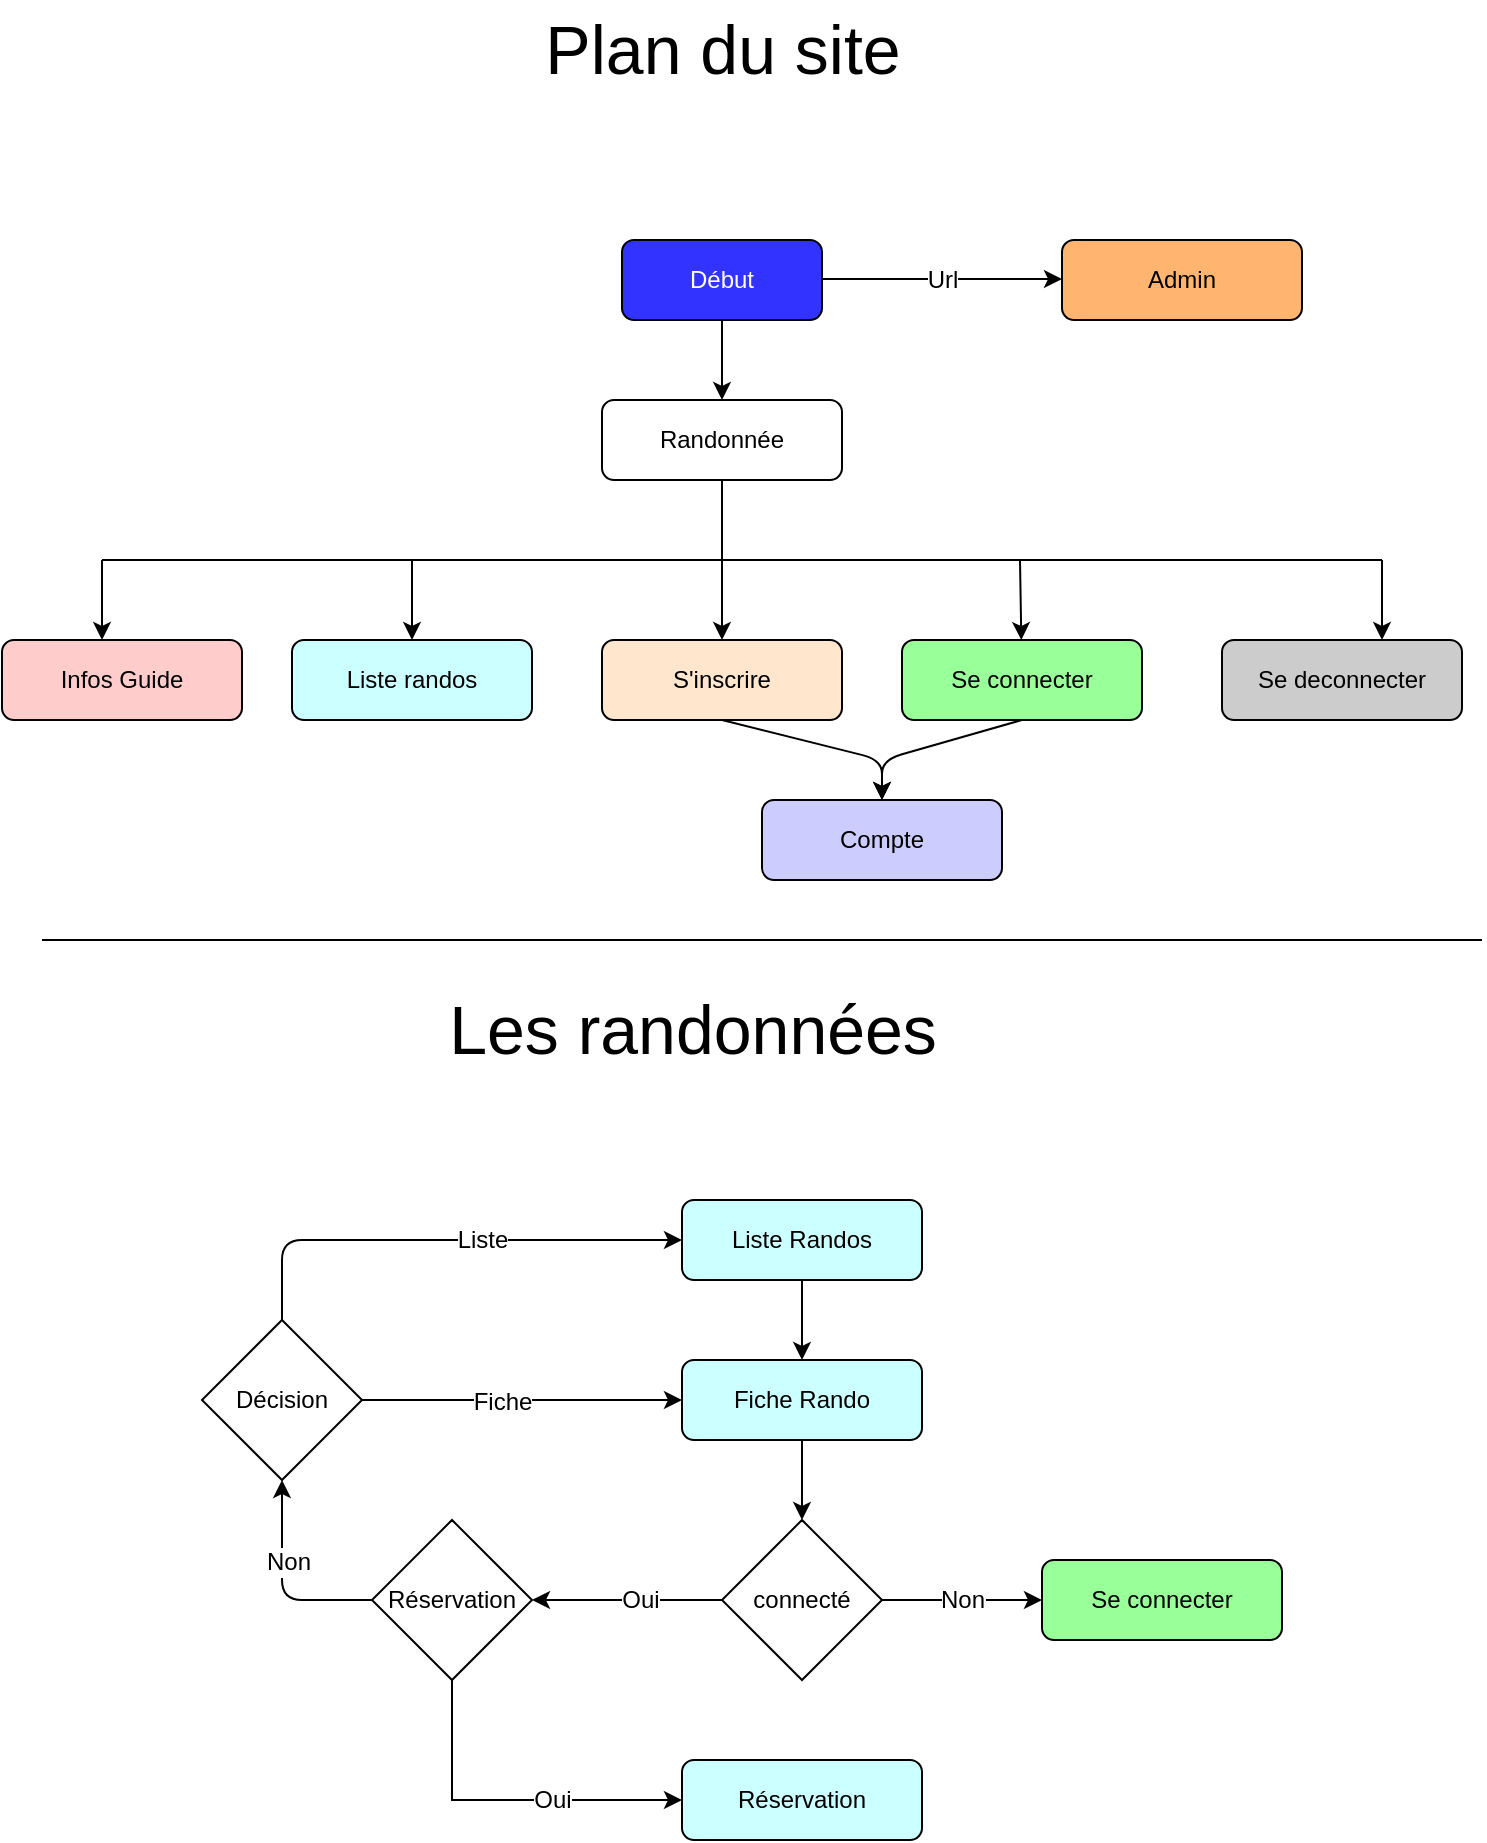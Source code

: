 <mxfile version="12.6.7" type="github" pages="6"><diagram id="2ILnHzMjgbSu5sfkNaFh" name="Plan du site"><mxGraphModel dx="595" dy="1951" grid="1" gridSize="10" guides="1" tooltips="1" connect="1" arrows="1" fold="1" page="1" pageScale="1" pageWidth="827" pageHeight="1169" background="#ffffff" math="0" shadow="0"><root><mxCell id="0"/><mxCell id="1" parent="0"/><mxCell id="U_x2XrgJc88YYuG7Omjf-3" value="Début" style="rounded=1;whiteSpace=wrap;html=1;fillColor=#3333FF;strokeColor=#000000;fontColor=#FFFFFF;" vertex="1" parent="1"><mxGeometry x="1180" y="-1000" width="100" height="40" as="geometry"/></mxCell><mxCell id="U_x2XrgJc88YYuG7Omjf-5" value="" style="endArrow=classic;html=1;fontColor=#FFFFFF;" edge="1" parent="1"><mxGeometry width="50" height="50" relative="1" as="geometry"><mxPoint x="1280" y="-980.5" as="sourcePoint"/><mxPoint x="1400" y="-980.5" as="targetPoint"/><Array as="points"/></mxGeometry></mxCell><mxCell id="1BbBaGCDvkHOAWBDIcrn-4" value="Url" style="text;html=1;align=center;verticalAlign=middle;resizable=0;points=[];labelBackgroundColor=#ffffff;fontSize=12;fontColor=#000000;" vertex="1" connectable="0" parent="U_x2XrgJc88YYuG7Omjf-5"><mxGeometry x="0.217" relative="1" as="geometry"><mxPoint x="-13" y="0.5" as="offset"/></mxGeometry></mxCell><mxCell id="U_x2XrgJc88YYuG7Omjf-7" value="Admin" style="rounded=1;whiteSpace=wrap;html=1;strokeColor=#000000;fillColor=#FFB570;fontColor=#000000;" vertex="1" parent="1"><mxGeometry x="1400" y="-1000" width="120" height="40" as="geometry"/></mxCell><mxCell id="U_x2XrgJc88YYuG7Omjf-11" value="Randonnée" style="rounded=1;whiteSpace=wrap;html=1;strokeColor=#000000;fillColor=#FFFFFF;fontColor=#000000;" vertex="1" parent="1"><mxGeometry x="1170" y="-920" width="120" height="40" as="geometry"/></mxCell><mxCell id="U_x2XrgJc88YYuG7Omjf-12" value="" style="endArrow=classic;html=1;fontColor=#000000;exitX=0.5;exitY=1;exitDx=0;exitDy=0;entryX=0.5;entryY=0;entryDx=0;entryDy=0;" edge="1" parent="1" source="U_x2XrgJc88YYuG7Omjf-3" target="U_x2XrgJc88YYuG7Omjf-11"><mxGeometry width="50" height="50" relative="1" as="geometry"><mxPoint x="1170" y="-810" as="sourcePoint"/><mxPoint x="1220" y="-860" as="targetPoint"/></mxGeometry></mxCell><mxCell id="U_x2XrgJc88YYuG7Omjf-13" value="Infos Guide" style="rounded=1;whiteSpace=wrap;html=1;strokeColor=#000000;fillColor=#FFCCCC;fontColor=#000000;" vertex="1" parent="1"><mxGeometry x="870" y="-800" width="120" height="40" as="geometry"/></mxCell><mxCell id="U_x2XrgJc88YYuG7Omjf-14" value="Liste randos" style="rounded=1;whiteSpace=wrap;html=1;strokeColor=#000000;fillColor=#CCFFFF;fontColor=#000000;" vertex="1" parent="1"><mxGeometry x="1015" y="-800" width="120" height="40" as="geometry"/></mxCell><mxCell id="U_x2XrgJc88YYuG7Omjf-15" value="S'inscrire" style="rounded=1;whiteSpace=wrap;html=1;strokeColor=#000000;fillColor=#FFE6CC;fontColor=#000000;" vertex="1" parent="1"><mxGeometry x="1170" y="-800" width="120" height="40" as="geometry"/></mxCell><mxCell id="U_x2XrgJc88YYuG7Omjf-16" value="Se connecter" style="rounded=1;whiteSpace=wrap;html=1;strokeColor=#000000;fillColor=#99FF99;fontColor=#000000;" vertex="1" parent="1"><mxGeometry x="1320" y="-800" width="120" height="40" as="geometry"/></mxCell><mxCell id="U_x2XrgJc88YYuG7Omjf-17" value="Compte" style="rounded=1;whiteSpace=wrap;html=1;strokeColor=#000000;fillColor=#CCCCFF;fontColor=#000000;" vertex="1" parent="1"><mxGeometry x="1250" y="-720" width="120" height="40" as="geometry"/></mxCell><mxCell id="U_x2XrgJc88YYuG7Omjf-18" value="Se deconnecter" style="rounded=1;whiteSpace=wrap;html=1;strokeColor=#000000;fillColor=#CCCCCC;fontColor=#000000;" vertex="1" parent="1"><mxGeometry x="1480" y="-800" width="120" height="40" as="geometry"/></mxCell><mxCell id="U_x2XrgJc88YYuG7Omjf-20" value="" style="endArrow=none;html=1;fontColor=#000000;entryX=0.5;entryY=1;entryDx=0;entryDy=0;" edge="1" parent="1" target="U_x2XrgJc88YYuG7Omjf-11"><mxGeometry width="50" height="50" relative="1" as="geometry"><mxPoint x="1230" y="-840" as="sourcePoint"/><mxPoint x="910" y="-740" as="targetPoint"/></mxGeometry></mxCell><mxCell id="U_x2XrgJc88YYuG7Omjf-21" value="" style="endArrow=none;html=1;fontColor=#000000;" edge="1" parent="1"><mxGeometry width="50" height="50" relative="1" as="geometry"><mxPoint x="1560" y="-840" as="sourcePoint"/><mxPoint x="920" y="-840" as="targetPoint"/></mxGeometry></mxCell><mxCell id="U_x2XrgJc88YYuG7Omjf-22" value="" style="endArrow=classic;html=1;fontColor=#000000;" edge="1" parent="1"><mxGeometry width="50" height="50" relative="1" as="geometry"><mxPoint x="920" y="-840" as="sourcePoint"/><mxPoint x="920" y="-800" as="targetPoint"/></mxGeometry></mxCell><mxCell id="U_x2XrgJc88YYuG7Omjf-23" value="" style="endArrow=classic;html=1;fontColor=#000000;" edge="1" parent="1" target="U_x2XrgJc88YYuG7Omjf-14"><mxGeometry width="50" height="50" relative="1" as="geometry"><mxPoint x="1075" y="-840" as="sourcePoint"/><mxPoint x="910" y="-740" as="targetPoint"/></mxGeometry></mxCell><mxCell id="U_x2XrgJc88YYuG7Omjf-25" value="" style="endArrow=classic;html=1;fontColor=#000000;entryX=0.5;entryY=0;entryDx=0;entryDy=0;" edge="1" parent="1" target="U_x2XrgJc88YYuG7Omjf-15"><mxGeometry width="50" height="50" relative="1" as="geometry"><mxPoint x="1230" y="-840" as="sourcePoint"/><mxPoint x="910" y="-740" as="targetPoint"/><Array as="points"><mxPoint x="1230" y="-820"/></Array></mxGeometry></mxCell><mxCell id="U_x2XrgJc88YYuG7Omjf-26" value="" style="endArrow=classic;html=1;fontColor=#000000;" edge="1" parent="1" target="U_x2XrgJc88YYuG7Omjf-16"><mxGeometry width="50" height="50" relative="1" as="geometry"><mxPoint x="1379" y="-840" as="sourcePoint"/><mxPoint x="910" y="-740" as="targetPoint"/></mxGeometry></mxCell><mxCell id="U_x2XrgJc88YYuG7Omjf-30" value="" style="endArrow=classic;html=1;fontColor=#000000;" edge="1" parent="1"><mxGeometry width="50" height="50" relative="1" as="geometry"><mxPoint x="1560" y="-840" as="sourcePoint"/><mxPoint x="1560" y="-800" as="targetPoint"/></mxGeometry></mxCell><mxCell id="U_x2XrgJc88YYuG7Omjf-33" value="" style="endArrow=none;html=1;fontColor=#000000;" edge="1" parent="1"><mxGeometry width="50" height="50" relative="1" as="geometry"><mxPoint x="890" y="-650" as="sourcePoint"/><mxPoint x="1610" y="-650" as="targetPoint"/></mxGeometry></mxCell><mxCell id="U_x2XrgJc88YYuG7Omjf-36" value="" style="edgeStyle=orthogonalEdgeStyle;rounded=0;orthogonalLoop=1;jettySize=auto;html=1;fontColor=#000000;" edge="1" parent="1" source="U_x2XrgJc88YYuG7Omjf-34" target="U_x2XrgJc88YYuG7Omjf-35"><mxGeometry relative="1" as="geometry"/></mxCell><mxCell id="U_x2XrgJc88YYuG7Omjf-34" value="Liste Randos" style="rounded=1;whiteSpace=wrap;html=1;strokeColor=#000000;fillColor=#CCFFFF;fontColor=#000000;" vertex="1" parent="1"><mxGeometry x="1210" y="-520" width="120" height="40" as="geometry"/></mxCell><mxCell id="U_x2XrgJc88YYuG7Omjf-49" value="" style="edgeStyle=orthogonalEdgeStyle;rounded=0;orthogonalLoop=1;jettySize=auto;html=1;fontColor=#000000;" edge="1" parent="1" source="U_x2XrgJc88YYuG7Omjf-35" target="U_x2XrgJc88YYuG7Omjf-42"><mxGeometry relative="1" as="geometry"/></mxCell><mxCell id="U_x2XrgJc88YYuG7Omjf-35" value="Fiche Rando" style="rounded=1;whiteSpace=wrap;html=1;strokeColor=#000000;fillColor=#CCFFFF;fontColor=#000000;" vertex="1" parent="1"><mxGeometry x="1210" y="-440" width="120" height="40" as="geometry"/></mxCell><mxCell id="U_x2XrgJc88YYuG7Omjf-37" value="Décision" style="rhombus;whiteSpace=wrap;html=1;strokeColor=#000000;fillColor=#FFFFFF;fontColor=#000000;" vertex="1" parent="1"><mxGeometry x="970" y="-460" width="80" height="80" as="geometry"/></mxCell><mxCell id="U_x2XrgJc88YYuG7Omjf-38" value="" style="endArrow=classic;html=1;fontColor=#000000;exitX=1;exitY=0.5;exitDx=0;exitDy=0;entryX=0;entryY=0.5;entryDx=0;entryDy=0;" edge="1" parent="1" source="U_x2XrgJc88YYuG7Omjf-37" target="U_x2XrgJc88YYuG7Omjf-35"><mxGeometry width="50" height="50" relative="1" as="geometry"><mxPoint x="890" y="-320" as="sourcePoint"/><mxPoint x="940" y="-370" as="targetPoint"/></mxGeometry></mxCell><mxCell id="U_x2XrgJc88YYuG7Omjf-41" value="Fiche" style="text;html=1;align=center;verticalAlign=middle;resizable=0;points=[];labelBackgroundColor=#ffffff;fontColor=#000000;" vertex="1" connectable="0" parent="U_x2XrgJc88YYuG7Omjf-38"><mxGeometry x="-0.125" y="-1" relative="1" as="geometry"><mxPoint as="offset"/></mxGeometry></mxCell><mxCell id="U_x2XrgJc88YYuG7Omjf-40" value="Liste" style="endArrow=classic;html=1;fontColor=#000000;exitX=0.5;exitY=0;exitDx=0;exitDy=0;entryX=0;entryY=0.5;entryDx=0;entryDy=0;fontSize=12;" edge="1" parent="1" source="U_x2XrgJc88YYuG7Omjf-37" target="U_x2XrgJc88YYuG7Omjf-34"><mxGeometry x="0.167" width="50" height="50" relative="1" as="geometry"><mxPoint x="890" y="-310" as="sourcePoint"/><mxPoint x="940" y="-360" as="targetPoint"/><Array as="points"><mxPoint x="1010" y="-500"/></Array><mxPoint as="offset"/></mxGeometry></mxCell><mxCell id="U_x2XrgJc88YYuG7Omjf-44" value="Oui" style="edgeStyle=orthogonalEdgeStyle;rounded=0;orthogonalLoop=1;jettySize=auto;html=1;fontColor=#000000;fontSize=12;" edge="1" parent="1" source="U_x2XrgJc88YYuG7Omjf-42" target="U_x2XrgJc88YYuG7Omjf-43"><mxGeometry x="-0.125" relative="1" as="geometry"><mxPoint as="offset"/></mxGeometry></mxCell><mxCell id="U_x2XrgJc88YYuG7Omjf-48" value="Non" style="edgeStyle=orthogonalEdgeStyle;rounded=0;orthogonalLoop=1;jettySize=auto;html=1;fontColor=#000000;entryX=0;entryY=0.5;entryDx=0;entryDy=0;fontSize=12;" edge="1" parent="1" source="U_x2XrgJc88YYuG7Omjf-42" target="U_x2XrgJc88YYuG7Omjf-46"><mxGeometry relative="1" as="geometry"><mxPoint x="1325" y="-320" as="targetPoint"/></mxGeometry></mxCell><mxCell id="U_x2XrgJc88YYuG7Omjf-42" value="connecté" style="rhombus;whiteSpace=wrap;html=1;strokeColor=#000000;fillColor=#FFFFFF;fontColor=#000000;" vertex="1" parent="1"><mxGeometry x="1230" y="-360" width="80" height="80" as="geometry"/></mxCell><mxCell id="U_x2XrgJc88YYuG7Omjf-53" value="" style="edgeStyle=orthogonalEdgeStyle;rounded=0;orthogonalLoop=1;jettySize=auto;html=1;fontColor=#000000;entryX=0;entryY=0.5;entryDx=0;entryDy=0;exitX=0.5;exitY=1;exitDx=0;exitDy=0;" edge="1" parent="1" source="U_x2XrgJc88YYuG7Omjf-43" target="U_x2XrgJc88YYuG7Omjf-50"><mxGeometry relative="1" as="geometry"><mxPoint x="1100" y="-220" as="targetPoint"/></mxGeometry></mxCell><mxCell id="U_x2XrgJc88YYuG7Omjf-54" value="Oui" style="text;html=1;align=center;verticalAlign=middle;resizable=0;points=[];labelBackgroundColor=#ffffff;fontColor=#000000;" vertex="1" connectable="0" parent="U_x2XrgJc88YYuG7Omjf-53"><mxGeometry x="0.189" y="-3" relative="1" as="geometry"><mxPoint x="6" y="-3" as="offset"/></mxGeometry></mxCell><mxCell id="U_x2XrgJc88YYuG7Omjf-43" value="Réservation" style="rhombus;whiteSpace=wrap;html=1;strokeColor=#000000;fillColor=#FFFFFF;fontColor=#000000;" vertex="1" parent="1"><mxGeometry x="1055" y="-360" width="80" height="80" as="geometry"/></mxCell><mxCell id="U_x2XrgJc88YYuG7Omjf-45" value="" style="endArrow=classic;html=1;fontColor=#000000;exitX=0;exitY=0.5;exitDx=0;exitDy=0;entryX=0.5;entryY=1;entryDx=0;entryDy=0;" edge="1" parent="1" source="U_x2XrgJc88YYuG7Omjf-43" target="U_x2XrgJc88YYuG7Omjf-37"><mxGeometry width="50" height="50" relative="1" as="geometry"><mxPoint x="890" y="-210" as="sourcePoint"/><mxPoint x="940" y="-260" as="targetPoint"/><Array as="points"><mxPoint x="1010" y="-320"/></Array></mxGeometry></mxCell><mxCell id="U_x2XrgJc88YYuG7Omjf-55" value="Non" style="text;html=1;align=center;verticalAlign=middle;resizable=0;points=[];labelBackgroundColor=#ffffff;fontColor=#000000;" vertex="1" connectable="0" parent="U_x2XrgJc88YYuG7Omjf-45"><mxGeometry x="-0.2" y="-19" relative="1" as="geometry"><mxPoint as="offset"/></mxGeometry></mxCell><mxCell id="U_x2XrgJc88YYuG7Omjf-46" value="Se connecter" style="rounded=1;whiteSpace=wrap;html=1;strokeColor=#000000;fillColor=#99FF99;fontColor=#000000;" vertex="1" parent="1"><mxGeometry x="1390" y="-340" width="120" height="40" as="geometry"/></mxCell><mxCell id="U_x2XrgJc88YYuG7Omjf-50" value="Réservation" style="rounded=1;whiteSpace=wrap;html=1;strokeColor=#000000;fillColor=#CCFFFF;fontColor=#000000;" vertex="1" parent="1"><mxGeometry x="1210" y="-240" width="120" height="40" as="geometry"/></mxCell><mxCell id="1BbBaGCDvkHOAWBDIcrn-1" value="Plan du site" style="text;html=1;align=center;verticalAlign=middle;resizable=0;points=[];autosize=1;fontSize=34;fontColor=#000000;" vertex="1" parent="1"><mxGeometry x="1120" y="-1120" width="220" height="50" as="geometry"/></mxCell><mxCell id="J0oQ5D2VF0-rA_-eOROa-2" value="Les randonnées" style="text;html=1;align=center;verticalAlign=middle;resizable=0;points=[];autosize=1;fontSize=34;fontColor=#000000;" vertex="1" parent="1"><mxGeometry x="1070" y="-630" width="290" height="50" as="geometry"/></mxCell><mxCell id="M0T-l3MpUYwrDQ7r6CDu-1" value="" style="endArrow=classic;html=1;fontSize=12;fontColor=#000000;exitX=0.5;exitY=1;exitDx=0;exitDy=0;entryX=0.5;entryY=0;entryDx=0;entryDy=0;" edge="1" parent="1" source="U_x2XrgJc88YYuG7Omjf-15" target="U_x2XrgJc88YYuG7Omjf-17"><mxGeometry width="50" height="50" relative="1" as="geometry"><mxPoint x="870" y="-130" as="sourcePoint"/><mxPoint x="920" y="-180" as="targetPoint"/><Array as="points"><mxPoint x="1310" y="-740"/></Array></mxGeometry></mxCell><mxCell id="M0T-l3MpUYwrDQ7r6CDu-2" value="" style="endArrow=classic;html=1;fontSize=12;fontColor=#000000;exitX=0.5;exitY=1;exitDx=0;exitDy=0;entryX=0.5;entryY=0;entryDx=0;entryDy=0;" edge="1" parent="1" source="U_x2XrgJc88YYuG7Omjf-16" target="U_x2XrgJc88YYuG7Omjf-17"><mxGeometry width="50" height="50" relative="1" as="geometry"><mxPoint x="870" y="-130" as="sourcePoint"/><mxPoint x="920" y="-180" as="targetPoint"/><Array as="points"><mxPoint x="1310" y="-740"/></Array></mxGeometry></mxCell></root></mxGraphModel></diagram><diagram id="BoFVeALt8p46orlq9E49" name="Plan du site - Page  2"><mxGraphModel dx="1422" dy="782" grid="1" gridSize="10" guides="1" tooltips="1" connect="1" arrows="1" fold="1" page="1" pageScale="1" pageWidth="827" pageHeight="1169" math="0" shadow="0"><root><mxCell id="RpUAyUq_vnOhs_tc-F3S-0"/><mxCell id="RpUAyUq_vnOhs_tc-F3S-1" parent="RpUAyUq_vnOhs_tc-F3S-0"/><mxCell id="BaooX_Qr4_mGxwOcePbC-0" value="S'inscrire" style="rounded=1;whiteSpace=wrap;html=1;strokeColor=#000000;fillColor=#FFF4C3;fontColor=#000000;" vertex="1" parent="RpUAyUq_vnOhs_tc-F3S-1"><mxGeometry x="350" y="150" width="120" height="40" as="geometry"/></mxCell><mxCell id="BaooX_Qr4_mGxwOcePbC-4" value="" style="edgeStyle=orthogonalEdgeStyle;rounded=0;orthogonalLoop=1;jettySize=auto;html=1;fontColor=#000000;" edge="1" parent="RpUAyUq_vnOhs_tc-F3S-1" source="BaooX_Qr4_mGxwOcePbC-1" target="BaooX_Qr4_mGxwOcePbC-3"><mxGeometry relative="1" as="geometry"/></mxCell><mxCell id="BaooX_Qr4_mGxwOcePbC-1" value="Se connecter" style="rounded=1;whiteSpace=wrap;html=1;strokeColor=#000000;fillColor=#99FF99;fontColor=#000000;" vertex="1" parent="RpUAyUq_vnOhs_tc-F3S-1"><mxGeometry x="190" y="270" width="120" height="40" as="geometry"/></mxCell><mxCell id="BaooX_Qr4_mGxwOcePbC-6" value="" style="edgeStyle=orthogonalEdgeStyle;rounded=0;orthogonalLoop=1;jettySize=auto;html=1;fontColor=#000000;entryX=1;entryY=0.5;entryDx=0;entryDy=0;" edge="1" parent="RpUAyUq_vnOhs_tc-F3S-1" source="BaooX_Qr4_mGxwOcePbC-2" target="BaooX_Qr4_mGxwOcePbC-1"><mxGeometry relative="1" as="geometry"><mxPoint x="430" y="290" as="targetPoint"/></mxGeometry></mxCell><mxCell id="BaooX_Qr4_mGxwOcePbC-2" value="Formulaire" style="rounded=1;whiteSpace=wrap;html=1;strokeColor=#000000;fillColor=#FFF4C3;fontColor=#000000;" vertex="1" parent="RpUAyUq_vnOhs_tc-F3S-1"><mxGeometry x="510" y="270" width="120" height="40" as="geometry"/></mxCell><mxCell id="BaooX_Qr4_mGxwOcePbC-3" value="Compte" style="rounded=1;whiteSpace=wrap;html=1;strokeColor=#000000;fillColor=#CCCCFF;fontColor=#000000;" vertex="1" parent="RpUAyUq_vnOhs_tc-F3S-1"><mxGeometry x="190" y="390" width="120" height="40" as="geometry"/></mxCell><mxCell id="BaooX_Qr4_mGxwOcePbC-10" value="" style="endArrow=classic;html=1;fontColor=#000000;entryX=0.5;entryY=0;entryDx=0;entryDy=0;" edge="1" parent="RpUAyUq_vnOhs_tc-F3S-1" target="BaooX_Qr4_mGxwOcePbC-1"><mxGeometry width="50" height="50" relative="1" as="geometry"><mxPoint x="420" y="230" as="sourcePoint"/><mxPoint x="240" y="450" as="targetPoint"/><Array as="points"><mxPoint x="250" y="230"/></Array></mxGeometry></mxCell><mxCell id="BaooX_Qr4_mGxwOcePbC-13" value="" style="endArrow=classic;html=1;fontColor=#000000;exitX=0.5;exitY=1;exitDx=0;exitDy=0;entryX=0.5;entryY=0;entryDx=0;entryDy=0;" edge="1" parent="RpUAyUq_vnOhs_tc-F3S-1" source="BaooX_Qr4_mGxwOcePbC-0" target="BaooX_Qr4_mGxwOcePbC-2"><mxGeometry width="50" height="50" relative="1" as="geometry"><mxPoint x="190" y="500" as="sourcePoint"/><mxPoint x="410" y="230" as="targetPoint"/><Array as="points"><mxPoint x="410" y="230"/><mxPoint x="570" y="230"/></Array></mxGeometry></mxCell><mxCell id="5YNo5c9qfsOGXOkc33_f-0" value="" style="endArrow=none;html=1;fontColor=#000000;" edge="1" parent="RpUAyUq_vnOhs_tc-F3S-1"><mxGeometry width="50" height="50" relative="1" as="geometry"><mxPoint x="80" y="560" as="sourcePoint"/><mxPoint x="760" y="560" as="targetPoint"/></mxGeometry></mxCell><mxCell id="Bz68cCrNA-jkFqRfdt4w-3" value="" style="edgeStyle=orthogonalEdgeStyle;rounded=0;orthogonalLoop=1;jettySize=auto;html=1;fontColor=#000000;" edge="1" parent="RpUAyUq_vnOhs_tc-F3S-1" source="5YNo5c9qfsOGXOkc33_f-1" target="5YNo5c9qfsOGXOkc33_f-2"><mxGeometry relative="1" as="geometry"/></mxCell><mxCell id="5YNo5c9qfsOGXOkc33_f-1" value="Se connecter" style="rounded=1;whiteSpace=wrap;html=1;strokeColor=#000000;fillColor=#99FF99;fontColor=#000000;" vertex="1" parent="RpUAyUq_vnOhs_tc-F3S-1"><mxGeometry x="400" y="690" width="120" height="40" as="geometry"/></mxCell><mxCell id="Bz68cCrNA-jkFqRfdt4w-2" value="" style="edgeStyle=orthogonalEdgeStyle;rounded=0;orthogonalLoop=1;jettySize=auto;html=1;fontColor=#000000;" edge="1" parent="RpUAyUq_vnOhs_tc-F3S-1" source="5YNo5c9qfsOGXOkc33_f-2" target="G6jrYn0bvJ89Qj_CBoOL-0"><mxGeometry relative="1" as="geometry"/></mxCell><mxCell id="eSxY_v42XQRsuR_1BD_V-1" value="" style="edgeStyle=orthogonalEdgeStyle;rounded=0;orthogonalLoop=1;jettySize=auto;html=1;fontColor=#000000;" edge="1" parent="RpUAyUq_vnOhs_tc-F3S-1" source="5YNo5c9qfsOGXOkc33_f-2" target="eSxY_v42XQRsuR_1BD_V-0"><mxGeometry relative="1" as="geometry"/></mxCell><mxCell id="5YNo5c9qfsOGXOkc33_f-2" value="Compte" style="rounded=1;whiteSpace=wrap;html=1;strokeColor=#000000;fillColor=#CCCCFF;fontColor=#000000;" vertex="1" parent="RpUAyUq_vnOhs_tc-F3S-1"><mxGeometry x="400" y="770" width="120" height="40" as="geometry"/></mxCell><mxCell id="Bz68cCrNA-jkFqRfdt4w-1" value="" style="edgeStyle=orthogonalEdgeStyle;rounded=0;orthogonalLoop=1;jettySize=auto;html=1;fontColor=#000000;" edge="1" parent="RpUAyUq_vnOhs_tc-F3S-1" source="G6jrYn0bvJ89Qj_CBoOL-0" target="Bz68cCrNA-jkFqRfdt4w-0"><mxGeometry relative="1" as="geometry"/></mxCell><mxCell id="G6jrYn0bvJ89Qj_CBoOL-0" value="Se deconnecter" style="rounded=1;whiteSpace=wrap;html=1;strokeColor=#000000;fillColor=#CCCCCC;fontColor=#000000;" vertex="1" parent="RpUAyUq_vnOhs_tc-F3S-1"><mxGeometry x="230" y="770" width="120" height="40" as="geometry"/></mxCell><mxCell id="Bz68cCrNA-jkFqRfdt4w-0" value="Randonnée" style="rounded=1;whiteSpace=wrap;html=1;strokeColor=#000000;fillColor=#FFFFFF;fontColor=#000000;" vertex="1" parent="RpUAyUq_vnOhs_tc-F3S-1"><mxGeometry x="70" y="770" width="120" height="40" as="geometry"/></mxCell><mxCell id="RLpF3-MVwElX1fj8hLFR-1" value="" style="edgeStyle=orthogonalEdgeStyle;rounded=0;orthogonalLoop=1;jettySize=auto;html=1;dashed=1;fontSize=12;fontColor=#000000;" edge="1" parent="RpUAyUq_vnOhs_tc-F3S-1" source="eSxY_v42XQRsuR_1BD_V-0" target="RLpF3-MVwElX1fj8hLFR-0"><mxGeometry relative="1" as="geometry"/></mxCell><mxCell id="eSxY_v42XQRsuR_1BD_V-0" value="Réservations" style="rounded=1;whiteSpace=wrap;html=1;strokeColor=#000000;fillColor=#CCCCFF;fontColor=#000000;" vertex="1" parent="RpUAyUq_vnOhs_tc-F3S-1"><mxGeometry x="570" y="770" width="120" height="40" as="geometry"/></mxCell><mxCell id="eSxY_v42XQRsuR_1BD_V-7" value="" style="edgeStyle=orthogonalEdgeStyle;rounded=0;orthogonalLoop=1;jettySize=auto;html=1;fontColor=#000000;" edge="1" parent="RpUAyUq_vnOhs_tc-F3S-1" source="eSxY_v42XQRsuR_1BD_V-2" target="eSxY_v42XQRsuR_1BD_V-4"><mxGeometry relative="1" as="geometry"/></mxCell><mxCell id="eSxY_v42XQRsuR_1BD_V-2" value="Modifier" style="rounded=1;whiteSpace=wrap;html=1;strokeColor=#000000;fillColor=#CCCCFF;fontColor=#000000;" vertex="1" parent="RpUAyUq_vnOhs_tc-F3S-1"><mxGeometry x="490" y="960" width="120" height="40" as="geometry"/></mxCell><mxCell id="eSxY_v42XQRsuR_1BD_V-6" value="" style="edgeStyle=orthogonalEdgeStyle;rounded=0;orthogonalLoop=1;jettySize=auto;html=1;fontColor=#000000;" edge="1" parent="RpUAyUq_vnOhs_tc-F3S-1" source="eSxY_v42XQRsuR_1BD_V-3" target="eSxY_v42XQRsuR_1BD_V-5"><mxGeometry relative="1" as="geometry"/></mxCell><mxCell id="eSxY_v42XQRsuR_1BD_V-3" value="Supprimer" style="rounded=1;whiteSpace=wrap;html=1;strokeColor=#000000;fillColor=#CCCCFF;fontColor=#000000;" vertex="1" parent="RpUAyUq_vnOhs_tc-F3S-1"><mxGeometry x="650" y="960" width="120" height="40" as="geometry"/></mxCell><mxCell id="eSxY_v42XQRsuR_1BD_V-4" value="Ajuste paiement" style="rounded=1;whiteSpace=wrap;html=1;strokeColor=#000000;fillColor=#CCCCFF;fontColor=#000000;" vertex="1" parent="RpUAyUq_vnOhs_tc-F3S-1"><mxGeometry x="490" y="1060" width="120" height="40" as="geometry"/></mxCell><mxCell id="eSxY_v42XQRsuR_1BD_V-5" value="Remboursement" style="rounded=1;whiteSpace=wrap;html=1;strokeColor=#000000;fillColor=#CCCCFF;fontColor=#000000;" vertex="1" parent="RpUAyUq_vnOhs_tc-F3S-1"><mxGeometry x="650" y="1060" width="120" height="40" as="geometry"/></mxCell><mxCell id="XsRZXsWqkl1_VvH44qlp-0" value="S'inscrire" style="text;html=1;align=center;verticalAlign=middle;resizable=0;points=[];autosize=1;fontSize=34;fontColor=#000000;" vertex="1" parent="RpUAyUq_vnOhs_tc-F3S-1"><mxGeometry x="320" y="40" width="180" height="50" as="geometry"/></mxCell><mxCell id="XsRZXsWqkl1_VvH44qlp-1" value="Se connecter" style="text;html=1;align=center;verticalAlign=middle;resizable=0;points=[];autosize=1;fontSize=34;fontColor=#000000;" vertex="1" parent="RpUAyUq_vnOhs_tc-F3S-1"><mxGeometry x="310" y="600" width="240" height="50" as="geometry"/></mxCell><mxCell id="RLpF3-MVwElX1fj8hLFR-0" value="Confirmation" style="rounded=1;whiteSpace=wrap;html=1;strokeColor=#000000;fillColor=#CCCCFF;fontColor=#000000;" vertex="1" parent="RpUAyUq_vnOhs_tc-F3S-1"><mxGeometry x="570" y="850" width="120" height="40" as="geometry"/></mxCell><mxCell id="RLpF3-MVwElX1fj8hLFR-2" value="" style="endArrow=classic;html=1;fontSize=12;fontColor=#000000;exitX=0.5;exitY=1;exitDx=0;exitDy=0;entryX=0.5;entryY=0;entryDx=0;entryDy=0;" edge="1" parent="RpUAyUq_vnOhs_tc-F3S-1" source="RLpF3-MVwElX1fj8hLFR-0" target="eSxY_v42XQRsuR_1BD_V-2"><mxGeometry width="50" height="50" relative="1" as="geometry"><mxPoint x="300" y="1010" as="sourcePoint"/><mxPoint x="350" y="960" as="targetPoint"/><Array as="points"><mxPoint x="630" y="920"/><mxPoint x="550" y="920"/></Array></mxGeometry></mxCell><mxCell id="RLpF3-MVwElX1fj8hLFR-3" value="" style="endArrow=classic;html=1;fontSize=12;fontColor=#000000;exitX=0.5;exitY=1;exitDx=0;exitDy=0;entryX=0.5;entryY=0;entryDx=0;entryDy=0;" edge="1" parent="RpUAyUq_vnOhs_tc-F3S-1" source="RLpF3-MVwElX1fj8hLFR-0" target="eSxY_v42XQRsuR_1BD_V-3"><mxGeometry width="50" height="50" relative="1" as="geometry"><mxPoint x="70" y="1170" as="sourcePoint"/><mxPoint x="120" y="1120" as="targetPoint"/><Array as="points"><mxPoint x="630" y="920"/><mxPoint x="710" y="920"/></Array></mxGeometry></mxCell><mxCell id="RLpF3-MVwElX1fj8hLFR-6" value="" style="endArrow=classic;html=1;fontSize=12;fontColor=#000000;exitX=1;exitY=0.5;exitDx=0;exitDy=0;entryX=1;entryY=0.5;entryDx=0;entryDy=0;" edge="1" parent="RpUAyUq_vnOhs_tc-F3S-1" source="eSxY_v42XQRsuR_1BD_V-3" target="RLpF3-MVwElX1fj8hLFR-0"><mxGeometry width="50" height="50" relative="1" as="geometry"><mxPoint x="70" y="1170" as="sourcePoint"/><mxPoint x="120" y="1120" as="targetPoint"/><Array as="points"><mxPoint x="800" y="980"/><mxPoint x="800" y="870"/></Array></mxGeometry></mxCell><mxCell id="RLpF3-MVwElX1fj8hLFR-8" value="" style="endArrow=classic;html=1;fontSize=12;fontColor=#000000;exitX=0;exitY=0.5;exitDx=0;exitDy=0;entryX=0;entryY=0.5;entryDx=0;entryDy=0;" edge="1" parent="RpUAyUq_vnOhs_tc-F3S-1" source="eSxY_v42XQRsuR_1BD_V-2" target="RLpF3-MVwElX1fj8hLFR-0"><mxGeometry width="50" height="50" relative="1" as="geometry"><mxPoint x="390" y="970" as="sourcePoint"/><mxPoint x="440" y="920" as="targetPoint"/><Array as="points"><mxPoint x="460" y="980"/><mxPoint x="460" y="870"/></Array></mxGeometry></mxCell><mxCell id="RLpF3-MVwElX1fj8hLFR-9" value="" style="endArrow=classic;html=1;fontSize=12;fontColor=#000000;exitX=0;exitY=0.5;exitDx=0;exitDy=0;entryX=0;entryY=0.5;entryDx=0;entryDy=0;" edge="1" parent="RpUAyUq_vnOhs_tc-F3S-1" source="eSxY_v42XQRsuR_1BD_V-4" target="RLpF3-MVwElX1fj8hLFR-0"><mxGeometry width="50" height="50" relative="1" as="geometry"><mxPoint x="320" y="1140" as="sourcePoint"/><mxPoint x="370" y="1090" as="targetPoint"/><Array as="points"><mxPoint x="460" y="1080"/><mxPoint x="460" y="870"/></Array></mxGeometry></mxCell><mxCell id="RLpF3-MVwElX1fj8hLFR-10" value="" style="endArrow=classic;html=1;fontSize=12;fontColor=#000000;exitX=1;exitY=0.5;exitDx=0;exitDy=0;entryX=1;entryY=0.5;entryDx=0;entryDy=0;" edge="1" parent="RpUAyUq_vnOhs_tc-F3S-1" source="eSxY_v42XQRsuR_1BD_V-5" target="RLpF3-MVwElX1fj8hLFR-0"><mxGeometry width="50" height="50" relative="1" as="geometry"><mxPoint x="610" y="1170" as="sourcePoint"/><mxPoint x="660" y="1120" as="targetPoint"/><Array as="points"><mxPoint x="800" y="1080"/><mxPoint x="800" y="870"/></Array></mxGeometry></mxCell></root></mxGraphModel></diagram><diagram id="7Xfx_tx7HxOdliuVSTc-" name="Plan du site - Page 3"><mxGraphModel dx="1422" dy="782" grid="1" gridSize="10" guides="1" tooltips="1" connect="1" arrows="1" fold="1" page="1" pageScale="1" pageWidth="827" pageHeight="1169" math="0" shadow="0"><root><mxCell id="AFC009otDznclVf5pwQR-0"/><mxCell id="AFC009otDznclVf5pwQR-1" parent="AFC009otDznclVf5pwQR-0"/><mxCell id="WWhmeJ7lfQ4ob2oT_WTW-0" value="Admin" style="rounded=1;whiteSpace=wrap;html=1;strokeColor=#000000;fillColor=#FFB570;fontColor=#000000;" vertex="1" parent="AFC009otDznclVf5pwQR-1"><mxGeometry x="363" y="150" width="120" height="40" as="geometry"/></mxCell><mxCell id="WWhmeJ7lfQ4ob2oT_WTW-1" value="Liste des &lt;br&gt;&lt;div&gt;Randonnées&lt;/div&gt;" style="rounded=1;whiteSpace=wrap;html=1;strokeColor=#000000;fillColor=#CCFFFF;fontColor=#000000;" vertex="1" parent="AFC009otDznclVf5pwQR-1"><mxGeometry x="170" y="230" width="120" height="40" as="geometry"/></mxCell><mxCell id="4CEoqm6wb4qADJWL8PoM-0" value="&lt;div&gt;Liste des&lt;br&gt;&lt;/div&gt;&lt;div&gt;Réservations&lt;/div&gt;" style="rounded=1;whiteSpace=wrap;html=1;strokeColor=#000000;fillColor=#CCCCFF;fontColor=#000000;" vertex="1" parent="AFC009otDznclVf5pwQR-1"><mxGeometry x="635" y="230" width="120" height="40" as="geometry"/></mxCell><mxCell id="WWhmeJ7lfQ4ob2oT_WTW-2" value="Ajouter" style="rounded=1;whiteSpace=wrap;html=1;strokeColor=#000000;fillColor=#CCFFFF;fontColor=#000000;" vertex="1" parent="AFC009otDznclVf5pwQR-1"><mxGeometry x="30" y="340" width="120" height="40" as="geometry"/></mxCell><mxCell id="WWhmeJ7lfQ4ob2oT_WTW-3" value="Modifier" style="rounded=1;whiteSpace=wrap;html=1;strokeColor=#000000;fillColor=#CCFFFF;fontColor=#000000;" vertex="1" parent="AFC009otDznclVf5pwQR-1"><mxGeometry x="160" y="340" width="120" height="40" as="geometry"/></mxCell><mxCell id="WWhmeJ7lfQ4ob2oT_WTW-4" value="Supprimer" style="rounded=1;whiteSpace=wrap;html=1;strokeColor=#000000;fillColor=#CCFFFF;fontColor=#000000;" vertex="1" parent="AFC009otDznclVf5pwQR-1"><mxGeometry x="290" y="340" width="120" height="40" as="geometry"/></mxCell><mxCell id="WWhmeJ7lfQ4ob2oT_WTW-5" value="" style="endArrow=classic;html=1;fontColor=#000000;exitX=0.5;exitY=1;exitDx=0;exitDy=0;entryX=0.567;entryY=-0.05;entryDx=0;entryDy=0;entryPerimeter=0;" edge="1" source="WWhmeJ7lfQ4ob2oT_WTW-1" target="WWhmeJ7lfQ4ob2oT_WTW-2" parent="AFC009otDznclVf5pwQR-1"><mxGeometry width="50" height="50" relative="1" as="geometry"><mxPoint x="40" y="450" as="sourcePoint"/><mxPoint x="90" y="400" as="targetPoint"/><Array as="points"><mxPoint x="230" y="300"/><mxPoint x="98" y="300"/></Array></mxGeometry></mxCell><mxCell id="WWhmeJ7lfQ4ob2oT_WTW-6" value="" style="endArrow=classic;html=1;fontColor=#000000;exitX=0.5;exitY=1;exitDx=0;exitDy=0;entryX=0.5;entryY=0;entryDx=0;entryDy=0;" edge="1" source="WWhmeJ7lfQ4ob2oT_WTW-1" target="WWhmeJ7lfQ4ob2oT_WTW-4" parent="AFC009otDznclVf5pwQR-1"><mxGeometry width="50" height="50" relative="1" as="geometry"><mxPoint x="40" y="450" as="sourcePoint"/><mxPoint x="90" y="400" as="targetPoint"/><Array as="points"><mxPoint x="230" y="300"/><mxPoint x="350" y="300"/></Array></mxGeometry></mxCell><mxCell id="WWhmeJ7lfQ4ob2oT_WTW-7" value="" style="endArrow=classic;html=1;fontColor=#000000;exitX=0.5;exitY=1;exitDx=0;exitDy=0;entryX=0.583;entryY=0;entryDx=0;entryDy=0;entryPerimeter=0;" edge="1" source="WWhmeJ7lfQ4ob2oT_WTW-1" parent="AFC009otDznclVf5pwQR-1" target="WWhmeJ7lfQ4ob2oT_WTW-3"><mxGeometry width="50" height="50" relative="1" as="geometry"><mxPoint x="40" y="450" as="sourcePoint"/><mxPoint x="250" y="340" as="targetPoint"/></mxGeometry></mxCell><mxCell id="WWhmeJ7lfQ4ob2oT_WTW-8" value="" style="endArrow=classic;html=1;fontColor=#000000;exitX=0;exitY=0.5;exitDx=0;exitDy=0;entryX=0.5;entryY=0;entryDx=0;entryDy=0;" edge="1" source="WWhmeJ7lfQ4ob2oT_WTW-0" target="WWhmeJ7lfQ4ob2oT_WTW-1" parent="AFC009otDznclVf5pwQR-1"><mxGeometry width="50" height="50" relative="1" as="geometry"><mxPoint x="40" y="450" as="sourcePoint"/><mxPoint x="90" y="400" as="targetPoint"/><Array as="points"><mxPoint x="230" y="170"/></Array></mxGeometry></mxCell><mxCell id="0vZKUwCk02ajjhMpq_64-1" value="" style="edgeStyle=orthogonalEdgeStyle;rounded=0;orthogonalLoop=1;jettySize=auto;html=1;fontColor=#000000;" edge="1" parent="AFC009otDznclVf5pwQR-1" source="4CEoqm6wb4qADJWL8PoM-11" target="0vZKUwCk02ajjhMpq_64-0"><mxGeometry relative="1" as="geometry"/></mxCell><mxCell id="4CEoqm6wb4qADJWL8PoM-11" value="Modifier" style="rounded=1;whiteSpace=wrap;html=1;strokeColor=#000000;fillColor=#CCCCFF;fontColor=#000000;" vertex="1" parent="AFC009otDznclVf5pwQR-1"><mxGeometry x="570" y="340" width="120" height="40" as="geometry"/></mxCell><mxCell id="0vZKUwCk02ajjhMpq_64-4" style="edgeStyle=orthogonalEdgeStyle;rounded=0;orthogonalLoop=1;jettySize=auto;html=1;exitX=0.75;exitY=1;exitDx=0;exitDy=0;fontColor=#000000;" edge="1" parent="AFC009otDznclVf5pwQR-1" source="0vZKUwCk02ajjhMpq_64-0"><mxGeometry relative="1" as="geometry"><mxPoint x="650" y="450" as="targetPoint"/></mxGeometry></mxCell><mxCell id="0vZKUwCk02ajjhMpq_64-0" value="Message info" style="rounded=1;whiteSpace=wrap;html=1;strokeColor=#000000;fillColor=#CCCCFF;fontColor=#000000;" vertex="1" parent="AFC009otDznclVf5pwQR-1"><mxGeometry x="570" y="420" width="120" height="40" as="geometry"/></mxCell><mxCell id="0vZKUwCk02ajjhMpq_64-3" value="" style="edgeStyle=orthogonalEdgeStyle;rounded=0;orthogonalLoop=1;jettySize=auto;html=1;fontColor=#000000;" edge="1" parent="AFC009otDznclVf5pwQR-1" source="4CEoqm6wb4qADJWL8PoM-12" target="0vZKUwCk02ajjhMpq_64-2"><mxGeometry relative="1" as="geometry"/></mxCell><mxCell id="4CEoqm6wb4qADJWL8PoM-12" value="Supprimer" style="rounded=1;whiteSpace=wrap;html=1;strokeColor=#000000;fillColor=#CCCCFF;fontColor=#000000;" vertex="1" parent="AFC009otDznclVf5pwQR-1"><mxGeometry x="700" y="340" width="120" height="40" as="geometry"/></mxCell><mxCell id="0vZKUwCk02ajjhMpq_64-2" value="Message info" style="rounded=1;whiteSpace=wrap;html=1;strokeColor=#000000;fillColor=#CCCCFF;fontColor=#000000;" vertex="1" parent="AFC009otDznclVf5pwQR-1"><mxGeometry x="700" y="420" width="120" height="40" as="geometry"/></mxCell><mxCell id="0vZKUwCk02ajjhMpq_64-6" value="" style="endArrow=classic;html=1;fontColor=#000000;exitX=1;exitY=0.5;exitDx=0;exitDy=0;entryX=0.5;entryY=0;entryDx=0;entryDy=0;" edge="1" parent="AFC009otDznclVf5pwQR-1" source="WWhmeJ7lfQ4ob2oT_WTW-0" target="4CEoqm6wb4qADJWL8PoM-0"><mxGeometry width="50" height="50" relative="1" as="geometry"><mxPoint x="30" y="540" as="sourcePoint"/><mxPoint x="80" y="490" as="targetPoint"/><Array as="points"><mxPoint x="695" y="170"/></Array></mxGeometry></mxCell><mxCell id="0vZKUwCk02ajjhMpq_64-10" value="" style="endArrow=classic;html=1;fontColor=#000000;entryX=0.5;entryY=0;entryDx=0;entryDy=0;" edge="1" parent="AFC009otDznclVf5pwQR-1" target="4CEoqm6wb4qADJWL8PoM-11"><mxGeometry width="50" height="50" relative="1" as="geometry"><mxPoint x="695" y="290" as="sourcePoint"/><mxPoint x="635" y="320" as="targetPoint"/><Array as="points"><mxPoint x="695" y="310"/><mxPoint x="630" y="310"/></Array></mxGeometry></mxCell><mxCell id="0vZKUwCk02ajjhMpq_64-11" value="" style="endArrow=classic;html=1;fontColor=#000000;exitX=0.5;exitY=1;exitDx=0;exitDy=0;entryX=0.5;entryY=0;entryDx=0;entryDy=0;" edge="1" parent="AFC009otDznclVf5pwQR-1" source="4CEoqm6wb4qADJWL8PoM-0" target="4CEoqm6wb4qADJWL8PoM-12"><mxGeometry width="50" height="50" relative="1" as="geometry"><mxPoint x="695" y="370" as="sourcePoint"/><mxPoint x="315" y="530" as="targetPoint"/><Array as="points"><mxPoint x="695" y="310"/><mxPoint x="760" y="310"/></Array></mxGeometry></mxCell><mxCell id="J4SaiG9s1rfLunq6ZKsk-2" value="&lt;div&gt;Liste &lt;br&gt;&lt;/div&gt;&lt;div&gt;des membres&lt;/div&gt;" style="rounded=1;whiteSpace=wrap;html=1;strokeColor=#000000;fillColor=#CCCCFF;fontColor=#000000;" vertex="1" parent="AFC009otDznclVf5pwQR-1"><mxGeometry x="400" y="240" width="120" height="40" as="geometry"/></mxCell><mxCell id="J4SaiG9s1rfLunq6ZKsk-3" value="" style="endArrow=classic;html=1;fontSize=12;fontColor=#000000;exitX=0.5;exitY=1;exitDx=0;exitDy=0;entryX=0.5;entryY=0;entryDx=0;entryDy=0;" edge="1" parent="AFC009otDznclVf5pwQR-1" source="WWhmeJ7lfQ4ob2oT_WTW-0" target="J4SaiG9s1rfLunq6ZKsk-2"><mxGeometry width="50" height="50" relative="1" as="geometry"><mxPoint x="30" y="710" as="sourcePoint"/><mxPoint x="80" y="660" as="targetPoint"/><Array as="points"><mxPoint x="423" y="210"/><mxPoint x="460" y="210"/></Array></mxGeometry></mxCell><mxCell id="J4SaiG9s1rfLunq6ZKsk-6" value="" style="endArrow=classic;html=1;fontSize=12;fontColor=#000000;exitX=0.5;exitY=1;exitDx=0;exitDy=0;entryX=0.5;entryY=0;entryDx=0;entryDy=0;" edge="1" parent="AFC009otDznclVf5pwQR-1" source="J4SaiG9s1rfLunq6ZKsk-2" target="J4SaiG9s1rfLunq6ZKsk-8"><mxGeometry width="50" height="50" relative="1" as="geometry"><mxPoint x="30" y="710" as="sourcePoint"/><mxPoint x="490" y="460" as="targetPoint"/><Array as="points"><mxPoint x="460" y="380"/><mxPoint x="460" y="420"/><mxPoint x="390" y="420"/></Array></mxGeometry></mxCell><mxCell id="J4SaiG9s1rfLunq6ZKsk-7" value="" style="edgeStyle=orthogonalEdgeStyle;rounded=0;orthogonalLoop=1;jettySize=auto;html=1;fontColor=#000000;" edge="1" source="J4SaiG9s1rfLunq6ZKsk-8" target="J4SaiG9s1rfLunq6ZKsk-10" parent="AFC009otDznclVf5pwQR-1"><mxGeometry relative="1" as="geometry"/></mxCell><mxCell id="J4SaiG9s1rfLunq6ZKsk-8" value="Modifier" style="rounded=1;whiteSpace=wrap;html=1;strokeColor=#000000;fillColor=#CCCCFF;fontColor=#000000;" vertex="1" parent="AFC009otDznclVf5pwQR-1"><mxGeometry x="330" y="480" width="120" height="40" as="geometry"/></mxCell><mxCell id="J4SaiG9s1rfLunq6ZKsk-9" style="edgeStyle=orthogonalEdgeStyle;rounded=0;orthogonalLoop=1;jettySize=auto;html=1;exitX=0.75;exitY=1;exitDx=0;exitDy=0;fontColor=#000000;" edge="1" source="J4SaiG9s1rfLunq6ZKsk-10" parent="AFC009otDznclVf5pwQR-1"><mxGeometry relative="1" as="geometry"><mxPoint x="410" y="590" as="targetPoint"/></mxGeometry></mxCell><mxCell id="J4SaiG9s1rfLunq6ZKsk-10" value="Message info" style="rounded=1;whiteSpace=wrap;html=1;strokeColor=#000000;fillColor=#CCCCFF;fontColor=#000000;" vertex="1" parent="AFC009otDznclVf5pwQR-1"><mxGeometry x="330" y="560" width="120" height="40" as="geometry"/></mxCell><mxCell id="J4SaiG9s1rfLunq6ZKsk-11" value="" style="edgeStyle=orthogonalEdgeStyle;rounded=0;orthogonalLoop=1;jettySize=auto;html=1;fontColor=#000000;" edge="1" source="J4SaiG9s1rfLunq6ZKsk-12" target="J4SaiG9s1rfLunq6ZKsk-13" parent="AFC009otDznclVf5pwQR-1"><mxGeometry relative="1" as="geometry"/></mxCell><mxCell id="J4SaiG9s1rfLunq6ZKsk-12" value="Supprimer" style="rounded=1;whiteSpace=wrap;html=1;strokeColor=#000000;fillColor=#CCCCFF;fontColor=#000000;" vertex="1" parent="AFC009otDznclVf5pwQR-1"><mxGeometry x="460" y="480" width="120" height="40" as="geometry"/></mxCell><mxCell id="J4SaiG9s1rfLunq6ZKsk-13" value="Message info" style="rounded=1;whiteSpace=wrap;html=1;strokeColor=#000000;fillColor=#CCCCFF;fontColor=#000000;" vertex="1" parent="AFC009otDznclVf5pwQR-1"><mxGeometry x="460" y="560" width="120" height="40" as="geometry"/></mxCell><mxCell id="J4SaiG9s1rfLunq6ZKsk-17" value="" style="endArrow=classic;html=1;fontSize=12;fontColor=#000000;entryX=0.5;entryY=0;entryDx=0;entryDy=0;exitX=0.5;exitY=1;exitDx=0;exitDy=0;" edge="1" parent="AFC009otDznclVf5pwQR-1" source="J4SaiG9s1rfLunq6ZKsk-2" target="J4SaiG9s1rfLunq6ZKsk-12"><mxGeometry width="50" height="50" relative="1" as="geometry"><mxPoint x="490" y="280" as="sourcePoint"/><mxPoint x="80" y="660" as="targetPoint"/><Array as="points"><mxPoint x="460" y="340"/><mxPoint x="460" y="420"/><mxPoint x="520" y="420"/></Array></mxGeometry></mxCell><mxCell id="8Cb0tY51b0q__QvHrA7g-0" value="Administrateur" style="text;html=1;align=center;verticalAlign=middle;resizable=0;points=[];autosize=1;fontSize=34;fontColor=#000000;" vertex="1" parent="AFC009otDznclVf5pwQR-1"><mxGeometry x="283" y="40" width="280" height="50" as="geometry"/></mxCell><mxCell id="8Cb0tY51b0q__QvHrA7g-4" value="" style="edgeStyle=orthogonalEdgeStyle;rounded=0;orthogonalLoop=1;jettySize=auto;html=1;fontSize=12;fontColor=#000000;" edge="1" parent="AFC009otDznclVf5pwQR-1" source="8Cb0tY51b0q__QvHrA7g-1" target="8Cb0tY51b0q__QvHrA7g-2"><mxGeometry relative="1" as="geometry"/></mxCell><mxCell id="8Cb0tY51b0q__QvHrA7g-1" value="Ajouter" style="rounded=1;whiteSpace=wrap;html=1;strokeColor=#000000;fillColor=#CCCCFF;fontColor=#000000;" vertex="1" parent="AFC009otDznclVf5pwQR-1"><mxGeometry x="200" y="480" width="120" height="40" as="geometry"/></mxCell><mxCell id="8Cb0tY51b0q__QvHrA7g-2" value="Message info" style="rounded=1;whiteSpace=wrap;html=1;strokeColor=#000000;fillColor=#CCCCFF;fontColor=#000000;" vertex="1" parent="AFC009otDznclVf5pwQR-1"><mxGeometry x="200" y="560" width="120" height="40" as="geometry"/></mxCell><mxCell id="8Cb0tY51b0q__QvHrA7g-5" value="" style="endArrow=classic;html=1;fontSize=12;fontColor=#000000;exitX=0.5;exitY=1;exitDx=0;exitDy=0;entryX=0.5;entryY=0;entryDx=0;entryDy=0;" edge="1" parent="AFC009otDznclVf5pwQR-1" source="J4SaiG9s1rfLunq6ZKsk-2" target="8Cb0tY51b0q__QvHrA7g-1"><mxGeometry width="50" height="50" relative="1" as="geometry"><mxPoint x="30" y="680" as="sourcePoint"/><mxPoint x="80" y="630" as="targetPoint"/><Array as="points"><mxPoint x="460" y="420"/><mxPoint x="260" y="420"/></Array></mxGeometry></mxCell></root></mxGraphModel></diagram><diagram id="oZ-gq80DWzq6TuRXdTNB" name="Uml séquence rando"><mxGraphModel dx="1422" dy="782" grid="1" gridSize="10" guides="1" tooltips="1" connect="1" arrows="1" fold="1" page="1" pageScale="1" pageWidth="827" pageHeight="1169" math="0" shadow="0"><root><mxCell id="cCG6M99EWsMvnglLVU-h-0"/><mxCell id="cCG6M99EWsMvnglLVU-h-1" parent="cCG6M99EWsMvnglLVU-h-0"/><mxCell id="WiQyL6F3oRUdsRgEJKWR-40" style="edgeStyle=orthogonalEdgeStyle;rounded=0;orthogonalLoop=1;jettySize=auto;html=1;exitX=0.25;exitY=0.1;exitDx=0;exitDy=0;exitPerimeter=0;dashed=1;fontSize=12;fontColor=#000000;" edge="1" parent="cCG6M99EWsMvnglLVU-h-1" source="cCG6M99EWsMvnglLVU-h-2"><mxGeometry relative="1" as="geometry"><mxPoint x="100" y="350" as="targetPoint"/></mxGeometry></mxCell><mxCell id="cCG6M99EWsMvnglLVU-h-2" value="Actor" style="shape=umlActor;verticalLabelPosition=bottom;labelBackgroundColor=#ffffff;verticalAlign=top;html=1;outlineConnect=0;strokeColor=#000000;fillColor=#CCCCFF;fontSize=12;fontColor=#000000;" vertex="1" parent="cCG6M99EWsMvnglLVU-h-1"><mxGeometry x="80" y="320" width="30" height="60" as="geometry"/></mxCell><mxCell id="WiQyL6F3oRUdsRgEJKWR-0" value="Liste Randonnées" style="whiteSpace=wrap;html=1;aspect=fixed;labelBackgroundColor=#ffffff;strokeColor=#666666;fillColor=#f5f5f5;fontColor=#333333;" vertex="1" parent="cCG6M99EWsMvnglLVU-h-1"><mxGeometry x="170" y="230" width="80" height="80" as="geometry"/></mxCell><mxCell id="WiQyL6F3oRUdsRgEJKWR-1" value="" style="endArrow=none;dashed=1;html=1;fontSize=12;fontColor=#000000;" edge="1" parent="cCG6M99EWsMvnglLVU-h-1"><mxGeometry width="50" height="50" relative="1" as="geometry"><mxPoint x="150" y="1110" as="sourcePoint"/><mxPoint x="150" y="310" as="targetPoint"/></mxGeometry></mxCell><mxCell id="WiQyL6F3oRUdsRgEJKWR-3" value="Connection" style="whiteSpace=wrap;html=1;aspect=fixed;labelBackgroundColor=#ffffff;strokeColor=#666666;fillColor=#f5f5f5;fontColor=#333333;" vertex="1" parent="cCG6M99EWsMvnglLVU-h-1"><mxGeometry x="290" y="230" width="80" height="80" as="geometry"/></mxCell><mxCell id="WiQyL6F3oRUdsRgEJKWR-4" value="" style="endArrow=none;dashed=1;html=1;fontSize=12;fontColor=#000000;" edge="1" parent="cCG6M99EWsMvnglLVU-h-1"><mxGeometry width="50" height="50" relative="1" as="geometry"><mxPoint x="390" y="1100" as="sourcePoint"/><mxPoint x="390" y="310" as="targetPoint"/></mxGeometry></mxCell><mxCell id="WiQyL6F3oRUdsRgEJKWR-5" value="Réservation possible" style="whiteSpace=wrap;html=1;aspect=fixed;labelBackgroundColor=#ffffff;strokeColor=#666666;fillColor=#f5f5f5;fontColor=#333333;" vertex="1" parent="cCG6M99EWsMvnglLVU-h-1"><mxGeometry x="410" y="230" width="80" height="80" as="geometry"/></mxCell><mxCell id="WiQyL6F3oRUdsRgEJKWR-7" value="Paiement" style="whiteSpace=wrap;html=1;aspect=fixed;labelBackgroundColor=#ffffff;strokeColor=#666666;fillColor=#f5f5f5;fontColor=#333333;" vertex="1" parent="cCG6M99EWsMvnglLVU-h-1"><mxGeometry x="530" y="230" width="80" height="80" as="geometry"/></mxCell><mxCell id="WiQyL6F3oRUdsRgEJKWR-8" value="" style="endArrow=none;dashed=1;html=1;fontSize=12;fontColor=#000000;" edge="1" parent="cCG6M99EWsMvnglLVU-h-1"><mxGeometry width="50" height="50" relative="1" as="geometry"><mxPoint x="630" y="1100" as="sourcePoint"/><mxPoint x="630" y="310" as="targetPoint"/></mxGeometry></mxCell><mxCell id="WiQyL6F3oRUdsRgEJKWR-9" value="" style="endArrow=none;dashed=1;html=1;fontSize=12;fontColor=#000000;" edge="1" parent="cCG6M99EWsMvnglLVU-h-1"><mxGeometry width="50" height="50" relative="1" as="geometry"><mxPoint x="750" y="1100" as="sourcePoint"/><mxPoint x="750" y="310" as="targetPoint"/></mxGeometry></mxCell><mxCell id="WiQyL6F3oRUdsRgEJKWR-10" value="Consultation libre" style="text;html=1;align=center;verticalAlign=middle;resizable=0;points=[];autosize=1;" vertex="1" parent="cCG6M99EWsMvnglLVU-h-1"><mxGeometry x="150" y="360" width="120" height="20" as="geometry"/></mxCell><mxCell id="WiQyL6F3oRUdsRgEJKWR-11" value="" style="endArrow=classic;html=1;fontSize=12;fontColor=#000000;" edge="1" parent="cCG6M99EWsMvnglLVU-h-1"><mxGeometry width="50" height="50" relative="1" as="geometry"><mxPoint x="155" y="389.5" as="sourcePoint"/><mxPoint x="265" y="389.5" as="targetPoint"/></mxGeometry></mxCell><mxCell id="WiQyL6F3oRUdsRgEJKWR-12" value="" style="endArrow=classic;html=1;fontSize=12;fontColor=#000000;" edge="1" parent="cCG6M99EWsMvnglLVU-h-1"><mxGeometry width="50" height="50" relative="1" as="geometry"><mxPoint x="275" y="389.5" as="sourcePoint"/><mxPoint x="385" y="389.5" as="targetPoint"/></mxGeometry></mxCell><mxCell id="WiQyL6F3oRUdsRgEJKWR-13" value="Vérifie connection" style="text;html=1;align=center;verticalAlign=middle;resizable=0;points=[];autosize=1;" vertex="1" parent="cCG6M99EWsMvnglLVU-h-1"><mxGeometry x="265" y="360" width="130" height="20" as="geometry"/></mxCell><mxCell id="WiQyL6F3oRUdsRgEJKWR-16" value="Réservation confirmée" style="text;html=1;align=center;verticalAlign=middle;resizable=0;points=[];autosize=1;" vertex="1" parent="cCG6M99EWsMvnglLVU-h-1"><mxGeometry x="375" y="560" width="150" height="20" as="geometry"/></mxCell><mxCell id="WiQyL6F3oRUdsRgEJKWR-18" value="" style="endArrow=classic;html=1;fontSize=12;fontColor=#000000;dashed=1;" edge="1" parent="cCG6M99EWsMvnglLVU-h-1"><mxGeometry width="50" height="50" relative="1" as="geometry"><mxPoint x="380" y="450" as="sourcePoint"/><mxPoint x="280" y="450" as="targetPoint"/></mxGeometry></mxCell><mxCell id="WiQyL6F3oRUdsRgEJKWR-19" value="Connection OK" style="text;html=1;align=center;verticalAlign=middle;resizable=0;points=[];autosize=1;" vertex="1" parent="cCG6M99EWsMvnglLVU-h-1"><mxGeometry x="275" y="420" width="110" height="20" as="geometry"/></mxCell><mxCell id="WiQyL6F3oRUdsRgEJKWR-37" value="Connection rejetée" style="text;html=1;align=center;verticalAlign=middle;resizable=0;points=[];autosize=1;" vertex="1" parent="cCG6M99EWsMvnglLVU-h-1"><mxGeometry x="265" y="480" width="130" height="20" as="geometry"/></mxCell><mxCell id="WiQyL6F3oRUdsRgEJKWR-38" value="" style="endArrow=classic;html=1;fontSize=12;fontColor=#000000;dashed=1;" edge="1" parent="cCG6M99EWsMvnglLVU-h-1"><mxGeometry width="50" height="50" relative="1" as="geometry"><mxPoint x="380" y="510" as="sourcePoint"/><mxPoint x="280" y="510" as="targetPoint"/></mxGeometry></mxCell><mxCell id="WiQyL6F3oRUdsRgEJKWR-41" value="Confirmation" style="whiteSpace=wrap;html=1;aspect=fixed;labelBackgroundColor=#ffffff;strokeColor=#666666;fillColor=#f5f5f5;fontColor=#333333;" vertex="1" parent="cCG6M99EWsMvnglLVU-h-1"><mxGeometry x="650" y="230" width="80" height="80" as="geometry"/></mxCell><mxCell id="0eVb0SlBP4oypP1aBJ7J-0" value="" style="shape=component;align=left;spacingLeft=36;fillColor=none;gradientColor=none;" vertex="1" parent="cCG6M99EWsMvnglLVU-h-1"><mxGeometry x="100" y="410" width="310" height="130" as="geometry"/></mxCell><mxCell id="0eVb0SlBP4oypP1aBJ7J-3" value="" style="endArrow=classic;html=1;fontSize=12;fontColor=#000000;" edge="1" parent="cCG6M99EWsMvnglLVU-h-1"><mxGeometry width="50" height="50" relative="1" as="geometry"><mxPoint x="260" y="510" as="sourcePoint"/><mxPoint x="160" y="510" as="targetPoint"/></mxGeometry></mxCell><mxCell id="0eVb0SlBP4oypP1aBJ7J-4" value="Se connecter" style="text;html=1;align=center;verticalAlign=middle;resizable=0;points=[];autosize=1;" vertex="1" parent="cCG6M99EWsMvnglLVU-h-1"><mxGeometry x="165" y="480" width="100" height="20" as="geometry"/></mxCell><mxCell id="0eVb0SlBP4oypP1aBJ7J-6" value="" style="endArrow=classic;html=1;fontSize=12;fontColor=#000000;" edge="1" parent="cCG6M99EWsMvnglLVU-h-1"><mxGeometry width="50" height="50" relative="1" as="geometry"><mxPoint x="260" y="450" as="sourcePoint"/><mxPoint x="160" y="450" as="targetPoint"/></mxGeometry></mxCell><mxCell id="0eVb0SlBP4oypP1aBJ7J-7" value="Réservation possible" style="text;html=1;align=center;verticalAlign=middle;resizable=0;points=[];autosize=1;" vertex="1" parent="cCG6M99EWsMvnglLVU-h-1"><mxGeometry x="145" y="420" width="140" height="20" as="geometry"/></mxCell><mxCell id="0eVb0SlBP4oypP1aBJ7J-11" value="" style="endArrow=classic;html=1;fontSize=12;fontColor=#000000;" edge="1" parent="cCG6M99EWsMvnglLVU-h-1"><mxGeometry width="50" height="50" relative="1" as="geometry"><mxPoint x="400" y="590" as="sourcePoint"/><mxPoint x="500" y="590" as="targetPoint"/></mxGeometry></mxCell><mxCell id="0eVb0SlBP4oypP1aBJ7J-18" value="Disponible" style="text;html=1;align=center;verticalAlign=middle;resizable=0;points=[];autosize=1;" vertex="1" parent="cCG6M99EWsMvnglLVU-h-1"><mxGeometry x="415" y="620" width="80" height="20" as="geometry"/></mxCell><mxCell id="0eVb0SlBP4oypP1aBJ7J-21" value="Non disponible" style="text;html=1;align=center;verticalAlign=middle;resizable=0;points=[];autosize=1;" vertex="1" parent="cCG6M99EWsMvnglLVU-h-1"><mxGeometry x="400" y="680" width="110" height="20" as="geometry"/></mxCell><mxCell id="0eVb0SlBP4oypP1aBJ7J-22" value="" style="endArrow=classic;html=1;fontSize=12;fontColor=#000000;dashed=1;" edge="1" parent="cCG6M99EWsMvnglLVU-h-1"><mxGeometry width="50" height="50" relative="1" as="geometry"><mxPoint x="500" y="710" as="sourcePoint"/><mxPoint x="400" y="710" as="targetPoint"/></mxGeometry></mxCell><mxCell id="0eVb0SlBP4oypP1aBJ7J-30" value="" style="endArrow=none;dashed=1;html=1;fontSize=12;fontColor=#000000;" edge="1" parent="cCG6M99EWsMvnglLVU-h-1"><mxGeometry width="50" height="50" relative="1" as="geometry"><mxPoint x="510" y="1100" as="sourcePoint"/><mxPoint x="510" y="310" as="targetPoint"/></mxGeometry></mxCell><mxCell id="0eVb0SlBP4oypP1aBJ7J-32" value="" style="endArrow=classic;html=1;fontSize=12;fontColor=#000000;dashed=1;" edge="1" parent="cCG6M99EWsMvnglLVU-h-1"><mxGeometry width="50" height="50" relative="1" as="geometry"><mxPoint x="495" y="650" as="sourcePoint"/><mxPoint x="405" y="650" as="targetPoint"/></mxGeometry></mxCell><mxCell id="0eVb0SlBP4oypP1aBJ7J-37" value="" style="endArrow=classic;html=1;dashed=1;fontSize=12;fontColor=#000000;" edge="1" parent="cCG6M99EWsMvnglLVU-h-1"><mxGeometry width="50" height="50" relative="1" as="geometry"><mxPoint x="375" y="650" as="sourcePoint"/><mxPoint x="275" y="650" as="targetPoint"/></mxGeometry></mxCell><mxCell id="0eVb0SlBP4oypP1aBJ7J-38" value="Succes transaction" style="text;html=1;align=center;verticalAlign=middle;resizable=0;points=[];autosize=1;" vertex="1" parent="cCG6M99EWsMvnglLVU-h-1"><mxGeometry x="270" y="620" width="130" height="20" as="geometry"/></mxCell><mxCell id="0eVb0SlBP4oypP1aBJ7J-40" value="" style="endArrow=classic;html=1;dashed=1;fontSize=12;fontColor=#000000;" edge="1" parent="cCG6M99EWsMvnglLVU-h-1"><mxGeometry width="50" height="50" relative="1" as="geometry"><mxPoint x="380" y="710" as="sourcePoint"/><mxPoint x="280" y="710" as="targetPoint"/></mxGeometry></mxCell><mxCell id="0eVb0SlBP4oypP1aBJ7J-41" value="Transaction annulée" style="text;html=1;align=center;verticalAlign=middle;resizable=0;points=[];autosize=1;" vertex="1" parent="cCG6M99EWsMvnglLVU-h-1"><mxGeometry x="265" y="680" width="140" height="20" as="geometry"/></mxCell><mxCell id="0eVb0SlBP4oypP1aBJ7J-50" value="" style="endArrow=classic;html=1;fontSize=12;fontColor=#000000;" edge="1" parent="cCG6M99EWsMvnglLVU-h-1"><mxGeometry width="50" height="50" relative="1" as="geometry"><mxPoint x="250" y="710" as="sourcePoint"/><mxPoint x="160" y="710" as="targetPoint"/></mxGeometry></mxCell><mxCell id="0eVb0SlBP4oypP1aBJ7J-51" value="Résa. impossible" style="text;html=1;align=center;verticalAlign=middle;resizable=0;points=[];labelBackgroundColor=#ffffff;" vertex="1" connectable="0" parent="0eVb0SlBP4oypP1aBJ7J-50"><mxGeometry x="0.244" y="4" relative="1" as="geometry"><mxPoint x="16" y="-24" as="offset"/></mxGeometry></mxCell><mxCell id="0eVb0SlBP4oypP1aBJ7J-56" value="Confirmation OK" style="text;html=1;align=center;verticalAlign=middle;resizable=0;points=[];autosize=1;" vertex="1" parent="cCG6M99EWsMvnglLVU-h-1"><mxGeometry x="150" y="620" width="120" height="20" as="geometry"/></mxCell><mxCell id="0eVb0SlBP4oypP1aBJ7J-58" value="" style="endArrow=classic;html=1;fontSize=12;fontColor=#000000;" edge="1" parent="cCG6M99EWsMvnglLVU-h-1"><mxGeometry width="50" height="50" relative="1" as="geometry"><mxPoint x="260" y="650" as="sourcePoint"/><mxPoint x="160" y="650" as="targetPoint"/></mxGeometry></mxCell><mxCell id="0eVb0SlBP4oypP1aBJ7J-52" value="" style="shape=component;align=left;spacingLeft=36;fillColor=none;gradientColor=none;" vertex="1" parent="cCG6M99EWsMvnglLVU-h-1"><mxGeometry x="100" y="590" width="430" height="150" as="geometry"/></mxCell><mxCell id="0eVb0SlBP4oypP1aBJ7J-60" value="" style="endArrow=none;dashed=1;html=1;fontSize=12;fontColor=#000000;" edge="1" parent="cCG6M99EWsMvnglLVU-h-1"><mxGeometry width="50" height="50" relative="1" as="geometry"><mxPoint x="270" y="1100" as="sourcePoint"/><mxPoint x="270" y="320" as="targetPoint"/></mxGeometry></mxCell><mxCell id="0eVb0SlBP4oypP1aBJ7J-69" value="Actor" style="shape=umlActor;verticalLabelPosition=bottom;labelBackgroundColor=#ffffff;verticalAlign=top;html=1;fillColor=#f8cecc;align=left;strokeColor=#b85450;" vertex="1" parent="cCG6M99EWsMvnglLVU-h-1"><mxGeometry x="780" y="320" width="30" height="60" as="geometry"/></mxCell><mxCell id="EeKOlYSNeQPNLrGuevBq-0" value="" style="endArrow=classic;html=1;fontSize=12;fontColor=#000000;" edge="1" parent="cCG6M99EWsMvnglLVU-h-1"><mxGeometry width="50" height="50" relative="1" as="geometry"><mxPoint x="520" y="820" as="sourcePoint"/><mxPoint x="620" y="820" as="targetPoint"/></mxGeometry></mxCell><mxCell id="EeKOlYSNeQPNLrGuevBq-1" value="Paiement en ligne" style="text;html=1;align=center;verticalAlign=middle;resizable=0;points=[];labelBackgroundColor=#ffffff;" vertex="1" connectable="0" parent="EeKOlYSNeQPNLrGuevBq-0"><mxGeometry x="-0.3" y="-2" relative="1" as="geometry"><mxPoint x="15" y="-22" as="offset"/></mxGeometry></mxCell><mxCell id="EeKOlYSNeQPNLrGuevBq-2" value="Paiement effectué" style="text;html=1;align=center;verticalAlign=middle;resizable=0;points=[];autosize=1;" vertex="1" parent="cCG6M99EWsMvnglLVU-h-1"><mxGeometry x="505" y="850" width="130" height="20" as="geometry"/></mxCell><mxCell id="EeKOlYSNeQPNLrGuevBq-3" value="Paiement non effect." style="text;html=1;align=center;verticalAlign=middle;resizable=0;points=[];autosize=1;" vertex="1" parent="cCG6M99EWsMvnglLVU-h-1"><mxGeometry x="505" y="910" width="140" height="20" as="geometry"/></mxCell><mxCell id="EeKOlYSNeQPNLrGuevBq-4" value="" style="endArrow=classic;html=1;fontSize=12;fontColor=#000000;dashed=1;" edge="1" parent="cCG6M99EWsMvnglLVU-h-1"><mxGeometry width="50" height="50" relative="1" as="geometry"><mxPoint x="620" y="880" as="sourcePoint"/><mxPoint x="520" y="880" as="targetPoint"/><Array as="points"><mxPoint x="570" y="880"/></Array></mxGeometry></mxCell><mxCell id="EeKOlYSNeQPNLrGuevBq-7" value="" style="endArrow=classic;html=1;fontSize=12;fontColor=#000000;dashed=1;" edge="1" parent="cCG6M99EWsMvnglLVU-h-1"><mxGeometry width="50" height="50" relative="1" as="geometry"><mxPoint x="620" y="950" as="sourcePoint"/><mxPoint x="520" y="950" as="targetPoint"/></mxGeometry></mxCell><mxCell id="EeKOlYSNeQPNLrGuevBq-8" value="Résa validée" style="text;html=1;align=center;verticalAlign=middle;resizable=0;points=[];autosize=1;" vertex="1" parent="cCG6M99EWsMvnglLVU-h-1"><mxGeometry x="405" y="850" width="90" height="20" as="geometry"/></mxCell><mxCell id="EeKOlYSNeQPNLrGuevBq-9" value="Résa non validée" style="text;html=1;align=center;verticalAlign=middle;resizable=0;points=[];autosize=1;" vertex="1" parent="cCG6M99EWsMvnglLVU-h-1"><mxGeometry x="390" y="910" width="120" height="20" as="geometry"/></mxCell><mxCell id="EeKOlYSNeQPNLrGuevBq-10" value="" style="endArrow=classic;html=1;fontSize=12;fontColor=#000000;dashed=1;" edge="1" parent="cCG6M99EWsMvnglLVU-h-1"><mxGeometry width="50" height="50" relative="1" as="geometry"><mxPoint x="505" y="880" as="sourcePoint"/><mxPoint x="400" y="880" as="targetPoint"/><Array as="points"><mxPoint x="455" y="880"/></Array></mxGeometry></mxCell><mxCell id="EeKOlYSNeQPNLrGuevBq-11" value="" style="endArrow=classic;html=1;fontSize=12;fontColor=#000000;dashed=1;" edge="1" parent="cCG6M99EWsMvnglLVU-h-1"><mxGeometry width="50" height="50" relative="1" as="geometry"><mxPoint x="500" y="950" as="sourcePoint"/><mxPoint x="400" y="950" as="targetPoint"/></mxGeometry></mxCell><mxCell id="EeKOlYSNeQPNLrGuevBq-12" value="Transaction annulée" style="text;html=1;align=center;verticalAlign=middle;resizable=0;points=[];autosize=1;" vertex="1" parent="cCG6M99EWsMvnglLVU-h-1"><mxGeometry x="260" y="910" width="140" height="20" as="geometry"/></mxCell><mxCell id="EeKOlYSNeQPNLrGuevBq-13" value="" style="endArrow=classic;html=1;fontSize=12;fontColor=#000000;dashed=1;" edge="1" parent="cCG6M99EWsMvnglLVU-h-1"><mxGeometry width="50" height="50" relative="1" as="geometry"><mxPoint x="380" y="950" as="sourcePoint"/><mxPoint x="280" y="950" as="targetPoint"/></mxGeometry></mxCell><mxCell id="EeKOlYSNeQPNLrGuevBq-14" value="" style="endArrow=classic;html=1;fontSize=12;fontColor=#000000;dashed=1;" edge="1" parent="cCG6M99EWsMvnglLVU-h-1"><mxGeometry width="50" height="50" relative="1" as="geometry"><mxPoint x="380" y="880" as="sourcePoint"/><mxPoint x="275" y="880" as="targetPoint"/><Array as="points"><mxPoint x="330" y="880"/></Array></mxGeometry></mxCell><mxCell id="EeKOlYSNeQPNLrGuevBq-15" value="Succes paiement" style="text;html=1;align=center;verticalAlign=middle;resizable=0;points=[];autosize=1;" vertex="1" parent="cCG6M99EWsMvnglLVU-h-1"><mxGeometry x="270" y="850" width="120" height="20" as="geometry"/></mxCell><mxCell id="EeKOlYSNeQPNLrGuevBq-16" value="Randonnée Réservée" style="text;html=1;align=center;verticalAlign=middle;resizable=0;points=[];autosize=1;" vertex="1" parent="cCG6M99EWsMvnglLVU-h-1"><mxGeometry x="134" y="850" width="140" height="20" as="geometry"/></mxCell><mxCell id="EeKOlYSNeQPNLrGuevBq-17" value="Rando non réservée" style="text;html=1;align=center;verticalAlign=middle;resizable=0;points=[];autosize=1;" vertex="1" parent="cCG6M99EWsMvnglLVU-h-1"><mxGeometry x="130" y="910" width="140" height="20" as="geometry"/></mxCell><mxCell id="EeKOlYSNeQPNLrGuevBq-18" value="" style="endArrow=classic;html=1;fontSize=12;fontColor=#000000;" edge="1" parent="cCG6M99EWsMvnglLVU-h-1"><mxGeometry width="50" height="50" relative="1" as="geometry"><mxPoint x="262.5" y="880" as="sourcePoint"/><mxPoint x="157.5" y="880" as="targetPoint"/><Array as="points"><mxPoint x="212.5" y="880"/></Array></mxGeometry></mxCell><mxCell id="EeKOlYSNeQPNLrGuevBq-19" value="" style="endArrow=classic;html=1;fontSize=12;fontColor=#000000;" edge="1" parent="cCG6M99EWsMvnglLVU-h-1"><mxGeometry width="50" height="50" relative="1" as="geometry"><mxPoint x="262.5" y="950" as="sourcePoint"/><mxPoint x="157.5" y="950" as="targetPoint"/><Array as="points"><mxPoint x="212.5" y="950"/></Array></mxGeometry></mxCell><mxCell id="EeKOlYSNeQPNLrGuevBq-20" value="" style="shape=component;align=left;spacingLeft=36;fillColor=none;gradientColor=none;" vertex="1" parent="cCG6M99EWsMvnglLVU-h-1"><mxGeometry x="100" y="830" width="550" height="150" as="geometry"/></mxCell><mxCell id="czkRaS8dcQE91aDFgQDH-1" value="Réservation d'une randonnée" style="text;html=1;align=center;verticalAlign=middle;resizable=0;points=[];autosize=1;fontSize=27;" vertex="1" parent="cCG6M99EWsMvnglLVU-h-1"><mxGeometry x="203" y="120" width="420" height="40" as="geometry"/></mxCell><mxCell id="czkRaS8dcQE91aDFgQDH-3" value="Confirmation" style="text;html=1;align=center;verticalAlign=middle;resizable=0;points=[];autosize=1;fontSize=12;" vertex="1" parent="cCG6M99EWsMvnglLVU-h-1"><mxGeometry x="640" y="1039" width="100" height="20" as="geometry"/></mxCell><mxCell id="czkRaS8dcQE91aDFgQDH-6" value="" style="endArrow=classic;html=1;fontSize=12;fontColor=#000000;" edge="1" parent="cCG6M99EWsMvnglLVU-h-1"><mxGeometry width="50" height="50" relative="1" as="geometry"><mxPoint x="720" y="1070" as="sourcePoint"/><mxPoint x="160" y="1070" as="targetPoint"/></mxGeometry></mxCell><mxCell id="czkRaS8dcQE91aDFgQDH-7" value="Message confirmation" style="text;html=1;align=center;verticalAlign=middle;resizable=0;points=[];autosize=1;fontSize=12;" vertex="1" parent="cCG6M99EWsMvnglLVU-h-1"><mxGeometry x="138" y="1039" width="150" height="20" as="geometry"/></mxCell></root></mxGraphModel></diagram><diagram id="l2-QE8oHdC7iWk_EJrQC" name="Analyse"><mxGraphModel dx="1422" dy="782" grid="1" gridSize="10" guides="1" tooltips="1" connect="1" arrows="1" fold="1" page="1" pageScale="1" pageWidth="827" pageHeight="1169" math="0" shadow="0"><root><mxCell id="qPyRBxDqApUwqcot83Kk-0"/><mxCell id="qPyRBxDqApUwqcot83Kk-1" parent="qPyRBxDqApUwqcot83Kk-0"/><mxCell id="qPyRBxDqApUwqcot83Kk-4" value="&lt;div&gt;L'application développée permettra à un guide de montagne de proposer plusieurs types de randonnée en montagne.&lt;/div&gt;&lt;div&gt;&lt;br&gt;&lt;/div&gt;&lt;div&gt;L'utilisateur du site pourra après s'être connecté réserver une ou plusieurs randonnées qu'il affectionne.&lt;/div&gt;&lt;div&gt;&lt;br&gt;&lt;/div&gt;&lt;div&gt;&lt;br&gt;&lt;/div&gt;&lt;div&gt;&lt;br&gt;&lt;/div&gt;" style="text;html=1;strokeColor=none;fillColor=none;align=center;verticalAlign=middle;whiteSpace=wrap;rounded=0;" vertex="1" parent="qPyRBxDqApUwqcot83Kk-1"><mxGeometry x="20" y="20" width="750" height="420" as="geometry"/></mxCell></root></mxGraphModel></diagram><diagram id="FB33GVk3RI7OibR5cCfU" name="Class diagram"><mxGraphModel dx="1422" dy="782" grid="1" gridSize="10" guides="1" tooltips="1" connect="1" arrows="1" fold="1" page="1" pageScale="1" pageWidth="827" pageHeight="1169" math="0" shadow="0"><root><mxCell id="wE2taMHiNrmb-1cSTGIc-0"/><mxCell id="wE2taMHiNrmb-1cSTGIc-1" parent="wE2taMHiNrmb-1cSTGIc-0"/><mxCell id="wE2taMHiNrmb-1cSTGIc-6" value="&lt;font style=&quot;font-size: 32px&quot;&gt;Class diagram&lt;/font&gt;" style="text;html=1;align=center;verticalAlign=middle;resizable=0;points=[];autosize=1;fontSize=12;" vertex="1" parent="wE2taMHiNrmb-1cSTGIc-1"><mxGeometry x="280" y="70" width="250" height="30" as="geometry"/></mxCell><mxCell id="wE2taMHiNrmb-1cSTGIc-7" value="User" style="swimlane;fontStyle=1;align=center;verticalAlign=top;childLayout=stackLayout;horizontal=1;startSize=26;horizontalStack=0;resizeParent=1;resizeParentMax=0;resizeLast=0;collapsible=1;marginBottom=0;fillColor=#dae8fc;fontSize=12;strokeColor=#6c8ebf;" vertex="1" parent="wE2taMHiNrmb-1cSTGIc-1"><mxGeometry x="40" y="160" width="340" height="410" as="geometry"/></mxCell><mxCell id="wE2taMHiNrmb-1cSTGIc-8" value="+ id : Int {id}&#xA;+ firtsName : String&#xA;+ lastName : String&#xA;+ dateOfBirth : String&#xA;+ adress : String&#xA;+ city : String&#xA;+ postalcode : Int&#xA;+ phone : String&#xA;+ email : String&#xA;+ password : String&#xA;+ status : Boolean&#xA;+ role : String&#xA;+ reservation : [randonneeId]&#xA;+ order : []&#xA;&#xA;&#xA;&#xA;&#xA;" style="text;strokeColor=none;fillColor=none;align=left;verticalAlign=top;spacingLeft=4;spacingRight=4;overflow=hidden;rotatable=0;points=[[0,0.5],[1,0.5]];portConstraint=eastwest;" vertex="1" parent="wE2taMHiNrmb-1cSTGIc-7"><mxGeometry y="26" width="340" height="244" as="geometry"/></mxCell><mxCell id="wE2taMHiNrmb-1cSTGIc-9" value="" style="line;strokeWidth=1;fillColor=none;align=left;verticalAlign=middle;spacingTop=-1;spacingLeft=3;spacingRight=3;rotatable=0;labelPosition=right;points=[];portConstraint=eastwest;" vertex="1" parent="wE2taMHiNrmb-1cSTGIc-7"><mxGeometry y="270" width="340" height="8" as="geometry"/></mxCell><mxCell id="wE2taMHiNrmb-1cSTGIc-10" value="+ method(type): type" style="text;strokeColor=none;fillColor=none;align=left;verticalAlign=top;spacingLeft=4;spacingRight=4;overflow=hidden;rotatable=0;points=[[0,0.5],[1,0.5]];portConstraint=eastwest;" vertex="1" parent="wE2taMHiNrmb-1cSTGIc-7"><mxGeometry y="278" width="340" height="132" as="geometry"/></mxCell><mxCell id="wE2taMHiNrmb-1cSTGIc-11" value="Treck" style="swimlane;fontStyle=1;align=center;verticalAlign=top;childLayout=stackLayout;horizontal=1;startSize=26;horizontalStack=0;resizeParent=1;resizeParentMax=0;resizeLast=0;collapsible=1;marginBottom=0;fillColor=#fff2cc;fontSize=12;strokeColor=#d6b656;" vertex="1" parent="wE2taMHiNrmb-1cSTGIc-1"><mxGeometry x="480" y="160" width="300" height="270" as="geometry"/></mxCell><mxCell id="wE2taMHiNrmb-1cSTGIc-12" value="+ id : Int {id}&#xA;+ name : String&#xA;+ distance : String&#xA;+ elevation :  String&#xA;+ decsription : String&#xA;+ Level : String&#xA;+ groupMax : Int&#xA;+ prix : Double&#xA;&#xA;&#xA;&#xA;" style="text;strokeColor=none;fillColor=none;align=left;verticalAlign=top;spacingLeft=4;spacingRight=4;overflow=hidden;rotatable=0;points=[[0,0.5],[1,0.5]];portConstraint=eastwest;" vertex="1" parent="wE2taMHiNrmb-1cSTGIc-11"><mxGeometry y="26" width="300" height="154" as="geometry"/></mxCell><mxCell id="wE2taMHiNrmb-1cSTGIc-13" value="" style="line;strokeWidth=1;fillColor=none;align=left;verticalAlign=middle;spacingTop=-1;spacingLeft=3;spacingRight=3;rotatable=0;labelPosition=right;points=[];portConstraint=eastwest;" vertex="1" parent="wE2taMHiNrmb-1cSTGIc-11"><mxGeometry y="180" width="300" height="8" as="geometry"/></mxCell><mxCell id="wE2taMHiNrmb-1cSTGIc-14" value="+ method(type): type" style="text;strokeColor=none;fillColor=none;align=left;verticalAlign=top;spacingLeft=4;spacingRight=4;overflow=hidden;rotatable=0;points=[[0,0.5],[1,0.5]];portConstraint=eastwest;" vertex="1" parent="wE2taMHiNrmb-1cSTGIc-11"><mxGeometry y="188" width="300" height="82" as="geometry"/></mxCell><mxCell id="wE2taMHiNrmb-1cSTGIc-15" value="" style="endArrow=open;endFill=1;endSize=12;html=1;fontSize=12;fontColor=#000000;entryX=0;entryY=0.079;entryDx=0;entryDy=0;entryPerimeter=0;exitX=1.006;exitY=0.766;exitDx=0;exitDy=0;exitPerimeter=0;" edge="1" parent="wE2taMHiNrmb-1cSTGIc-1" source="wE2taMHiNrmb-1cSTGIc-8" target="wE2taMHiNrmb-1cSTGIc-12"><mxGeometry width="160" relative="1" as="geometry"><mxPoint x="40" y="590" as="sourcePoint"/><mxPoint x="200" y="590" as="targetPoint"/><Array as="points"><mxPoint x="420" y="373"/><mxPoint x="420" y="198"/></Array></mxGeometry></mxCell><mxCell id="wE2taMHiNrmb-1cSTGIc-16" value="Booking" style="swimlane;fontStyle=1;align=center;verticalAlign=top;childLayout=stackLayout;horizontal=1;startSize=26;horizontalStack=0;resizeParent=1;resizeParentMax=0;resizeLast=0;collapsible=1;marginBottom=0;fillColor=#d5e8d4;fontSize=12;strokeColor=#82b366;" vertex="1" parent="wE2taMHiNrmb-1cSTGIc-1"><mxGeometry x="480" y="490" width="300" height="330" as="geometry"/></mxCell><mxCell id="wE2taMHiNrmb-1cSTGIc-17" value="+ id : Int {id}&#xA;+ bookingNumber : Int&#xA;+ date : String&#xA;+ priceInTax : Double&#xA;+ priceExTax : Double&#xA;+ deposit : Double&#xA;+ customerId : Int&#xA;&#xA;&#xA;&#xA;&#xA;&#xA;&#xA;&#xA;&#xA;" style="text;strokeColor=none;fillColor=none;align=left;verticalAlign=top;spacingLeft=4;spacingRight=4;overflow=hidden;rotatable=0;points=[[0,0.5],[1,0.5]];portConstraint=eastwest;" vertex="1" parent="wE2taMHiNrmb-1cSTGIc-16"><mxGeometry y="26" width="300" height="134" as="geometry"/></mxCell><mxCell id="wE2taMHiNrmb-1cSTGIc-18" value="" style="line;strokeWidth=1;fillColor=none;align=left;verticalAlign=middle;spacingTop=-1;spacingLeft=3;spacingRight=3;rotatable=0;labelPosition=right;points=[];portConstraint=eastwest;" vertex="1" parent="wE2taMHiNrmb-1cSTGIc-16"><mxGeometry y="160" width="300" height="120" as="geometry"/></mxCell><mxCell id="wE2taMHiNrmb-1cSTGIc-19" value="+ method(type): type" style="text;strokeColor=none;fillColor=none;align=left;verticalAlign=top;spacingLeft=4;spacingRight=4;overflow=hidden;rotatable=0;points=[[0,0.5],[1,0.5]];portConstraint=eastwest;" vertex="1" parent="wE2taMHiNrmb-1cSTGIc-16"><mxGeometry y="280" width="300" height="50" as="geometry"/></mxCell><mxCell id="DgU5GZU8-8MEIiOaVkmr-0" value="" style="endArrow=open;endFill=1;endSize=12;html=1;fontSize=12;fontColor=#000000;exitX=-0.003;exitY=0.123;exitDx=0;exitDy=0;exitPerimeter=0;" edge="1" parent="wE2taMHiNrmb-1cSTGIc-1" source="wE2taMHiNrmb-1cSTGIc-12"><mxGeometry width="160" relative="1" as="geometry"><mxPoint x="40" y="890" as="sourcePoint"/><mxPoint x="479" y="530" as="targetPoint"/><Array as="points"><mxPoint x="440" y="240"/><mxPoint x="440" y="530"/></Array></mxGeometry></mxCell><mxCell id="DgU5GZU8-8MEIiOaVkmr-2" value="" style="endArrow=open;endFill=1;endSize=12;html=1;fontSize=12;fontColor=#000000;exitX=0.003;exitY=0.061;exitDx=0;exitDy=0;exitPerimeter=0;entryX=0;entryY=0.746;entryDx=0;entryDy=0;entryPerimeter=0;" edge="1" parent="wE2taMHiNrmb-1cSTGIc-1" source="wE2taMHiNrmb-1cSTGIc-8" target="wE2taMHiNrmb-1cSTGIc-17"><mxGeometry width="160" relative="1" as="geometry"><mxPoint x="100" y="630" as="sourcePoint"/><mxPoint x="480" y="620" as="targetPoint"/><Array as="points"><mxPoint x="20" y="201"/><mxPoint x="20" y="616"/></Array></mxGeometry></mxCell></root></mxGraphModel></diagram></mxfile>